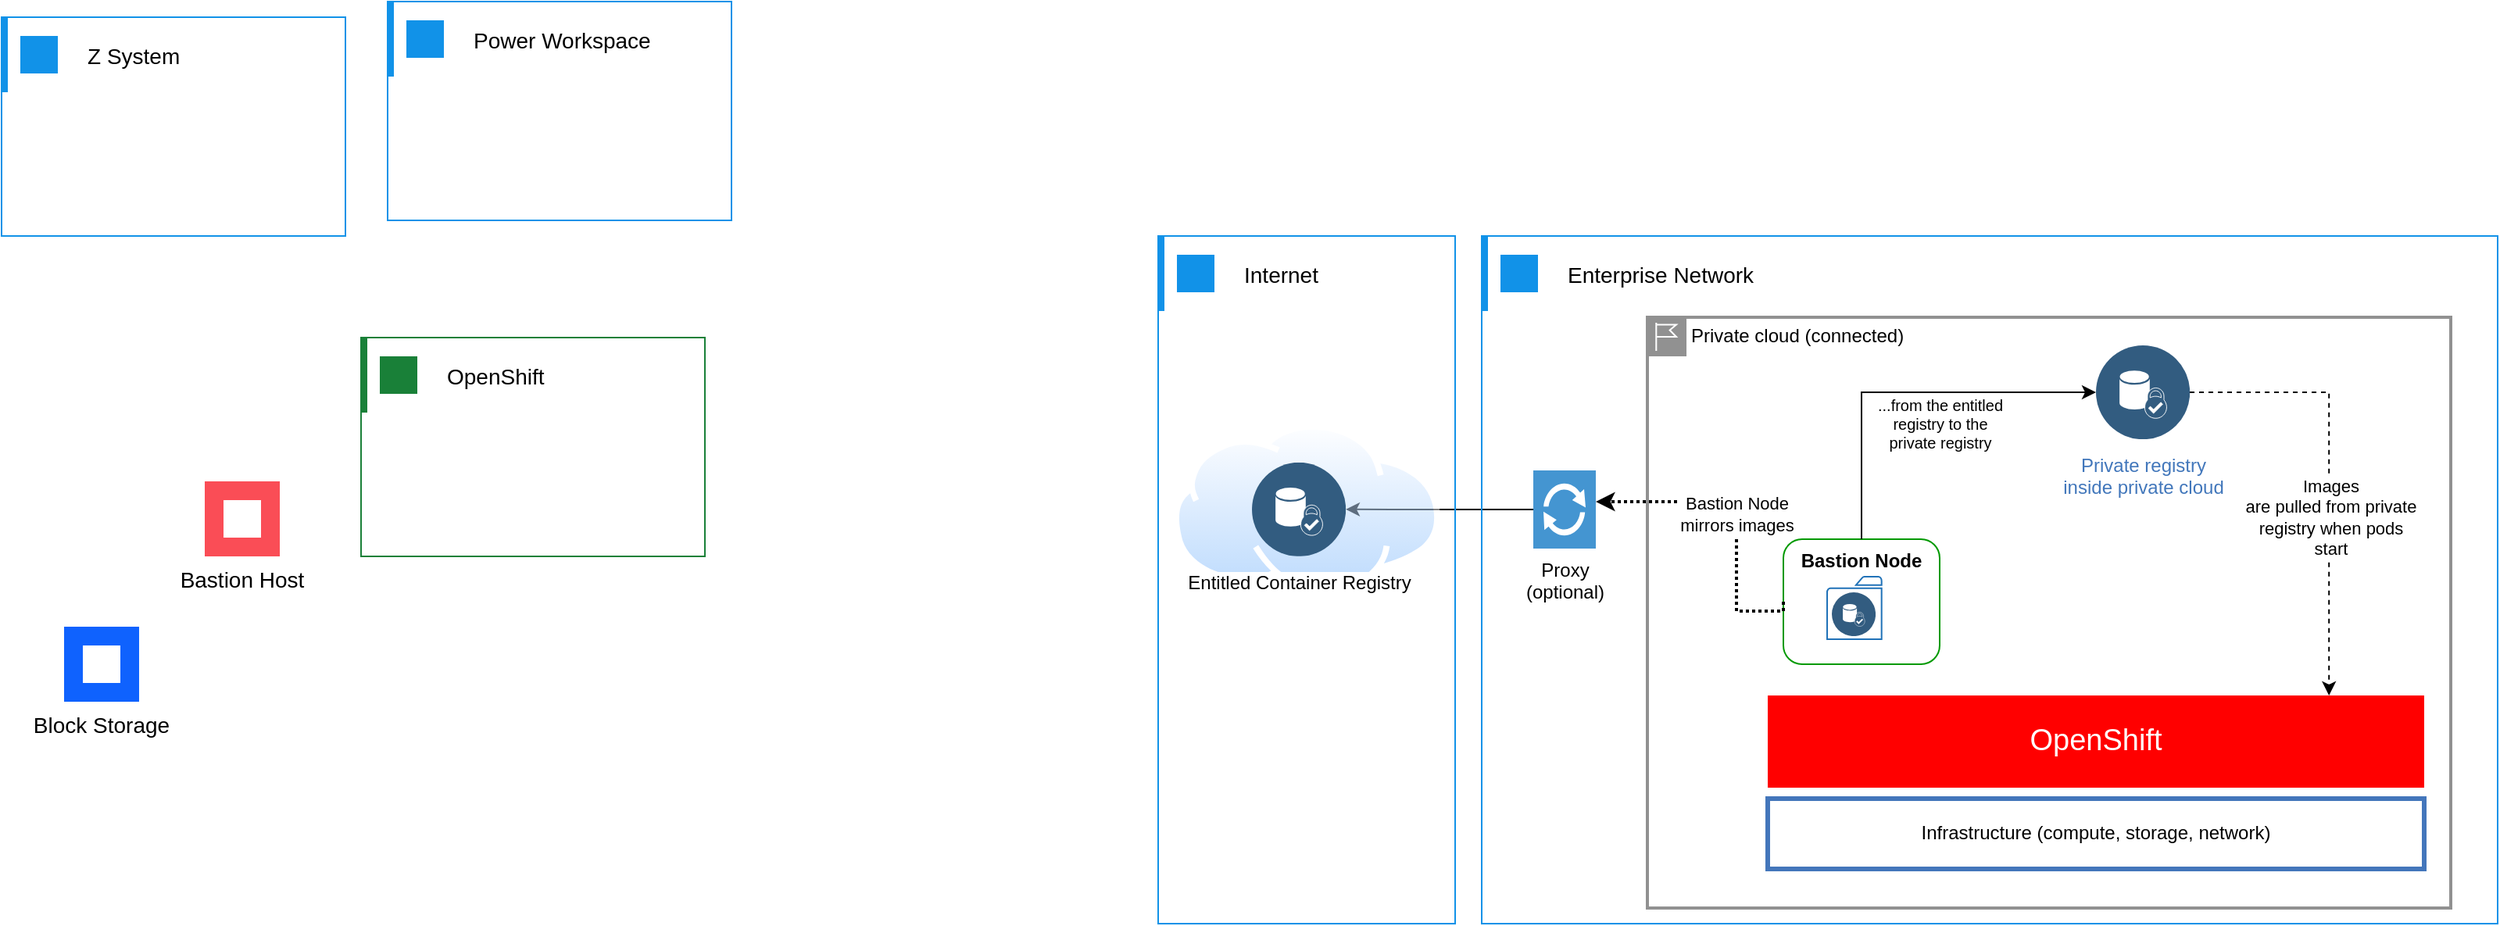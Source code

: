 <mxfile version="27.0.1" pages="4">
  <diagram name="not-air-gapped" id="B7nOE_syGitem45XS_YG">
    <mxGraphModel dx="2253" dy="752" grid="1" gridSize="10" guides="1" tooltips="1" connect="1" arrows="1" fold="1" page="1" pageScale="1" pageWidth="827" pageHeight="1169" math="0" shadow="0">
      <root>
        <mxCell id="0" />
        <mxCell id="1" parent="0" />
        <mxCell id="5whEyz88Ep6zTJ2r0MvK-30" value="" style="endArrow=classic;html=1;rounded=0;entryX=1;entryY=0.5;entryDx=0;entryDy=0;edgeStyle=elbowEdgeStyle;" parent="1" source="5whEyz88Ep6zTJ2r0MvK-12" target="5whEyz88Ep6zTJ2r0MvK-20" edge="1">
          <mxGeometry width="50" height="50" relative="1" as="geometry">
            <mxPoint x="130" y="290" as="sourcePoint" />
            <mxPoint x="180" y="240" as="targetPoint" />
          </mxGeometry>
        </mxCell>
        <mxCell id="QyTXSUz3Rflm1eO0fboJ-1" value="" style="container=1;collapsible=0;expand=0;recursiveResize=0;html=1;whiteSpace=wrap;strokeColor=#1192E8;fillColor=none;strokeWidth=1" parent="1" vertex="1">
          <mxGeometry x="-30" y="240" width="190" height="440" as="geometry" />
        </mxCell>
        <mxCell id="QyTXSUz3Rflm1eO0fboJ-2" value="Internet" style="shape=rect;fillColor=none;aspect=fixed;resizable=0;labelPosition=right;verticalLabelPosition=middle;align=left;verticalAlign=middle;strokeColor=none;part=1;spacingLeft=5;fontSize=14;" parent="QyTXSUz3Rflm1eO0fboJ-1" vertex="1">
          <mxGeometry width="48" height="48" relative="1" as="geometry" />
        </mxCell>
        <mxCell id="QyTXSUz3Rflm1eO0fboJ-3" value="" style="fillColor=#1192E8;shape=mxgraph.ibm_cloud.wikis;strokeColor=none;dashed=0;outlineConnect=0;html=1;labelPosition=center;verticalLabelPosition=bottom;verticalAlign=top;part=1;movable=0;resizable=0;rotatable=0;" parent="QyTXSUz3Rflm1eO0fboJ-2" vertex="1">
          <mxGeometry width="24" height="24" relative="1" as="geometry">
            <mxPoint x="12" y="12" as="offset" />
          </mxGeometry>
        </mxCell>
        <mxCell id="QyTXSUz3Rflm1eO0fboJ-4" value="" style="shape=rect;fillColor=#1192E8;aspect=fixed;resizable=0;labelPosition=right;verticalLabelPosition=middle;align=left;verticalAlign=middle;strokeColor=none;part=1;spacingLeft=5;fontSize=14;" parent="QyTXSUz3Rflm1eO0fboJ-1" vertex="1">
          <mxGeometry width="4" height="48" relative="1" as="geometry" />
        </mxCell>
        <mxCell id="5whEyz88Ep6zTJ2r0MvK-19" value="" style="aspect=fixed;perimeter=ellipsePerimeter;html=1;align=center;shadow=0;dashed=0;spacingTop=3;image;image=img/lib/active_directory/internet_cloud.svg;fontSize=19;fontColor=#FFFFFF;fillColor=#FF0000;opacity=50;" parent="QyTXSUz3Rflm1eO0fboJ-1" vertex="1">
          <mxGeometry x="9.41" y="120" width="171.18" height="107.84" as="geometry" />
        </mxCell>
        <mxCell id="5whEyz88Ep6zTJ2r0MvK-20" value="Entitled Container Registry" style="aspect=fixed;perimeter=ellipsePerimeter;align=center;shadow=0;dashed=0;fontColor=default;labelBackgroundColor=none;fontSize=12;spacingTop=3;image;image=img/lib/ibm/data/device_identity_service.svg;rounded=1;strokeColor=#FF0000;fillColor=#99CCFF;html=1;" parent="QyTXSUz3Rflm1eO0fboJ-1" vertex="1">
          <mxGeometry x="60" y="144.92" width="60" height="60" as="geometry" />
        </mxCell>
        <mxCell id="lYsHj0-HOmbcryvJocY0-1" value="" style="container=1;collapsible=0;expand=0;recursiveResize=0;html=1;whiteSpace=wrap;strokeColor=#1192E8;fillColor=none;strokeWidth=1" parent="1" vertex="1">
          <mxGeometry x="177" y="240" width="650" height="440" as="geometry" />
        </mxCell>
        <mxCell id="5whEyz88Ep6zTJ2r0MvK-2" value="Private cloud (connected)" style="shape=mxgraph.ibm.box;prType=region;fontStyle=0;verticalAlign=top;align=left;spacingLeft=32;spacingTop=4;fillColor=none;rounded=0;whiteSpace=wrap;html=1;strokeColor=#919191;strokeWidth=2;dashed=0;container=0;spacing=-4;collapsible=0;expand=0;recursiveResize=0;" parent="lYsHj0-HOmbcryvJocY0-1" vertex="1">
          <mxGeometry x="106" y="52" width="514" height="378" as="geometry" />
        </mxCell>
        <mxCell id="lYsHj0-HOmbcryvJocY0-2" value="Enterprise Network" style="shape=rect;fillColor=none;aspect=fixed;resizable=0;labelPosition=right;verticalLabelPosition=middle;align=left;verticalAlign=middle;strokeColor=none;part=1;spacingLeft=5;fontSize=14;" parent="lYsHj0-HOmbcryvJocY0-1" vertex="1">
          <mxGeometry width="48" height="48" relative="1" as="geometry" />
        </mxCell>
        <mxCell id="lYsHj0-HOmbcryvJocY0-3" value="" style="fillColor=#1192E8;shape=mxgraph.ibm_cloud.network--enterprise;strokeColor=none;dashed=0;outlineConnect=0;html=1;labelPosition=center;verticalLabelPosition=bottom;verticalAlign=top;part=1;movable=0;resizable=0;rotatable=0;" parent="lYsHj0-HOmbcryvJocY0-2" vertex="1">
          <mxGeometry width="24" height="24" relative="1" as="geometry">
            <mxPoint x="12" y="12" as="offset" />
          </mxGeometry>
        </mxCell>
        <mxCell id="lYsHj0-HOmbcryvJocY0-4" value="" style="shape=rect;fillColor=#1192E8;aspect=fixed;resizable=0;labelPosition=right;verticalLabelPosition=middle;align=left;verticalAlign=middle;strokeColor=none;part=1;spacingLeft=5;fontSize=14;" parent="lYsHj0-HOmbcryvJocY0-1" vertex="1">
          <mxGeometry width="4" height="48" relative="1" as="geometry" />
        </mxCell>
        <mxCell id="5whEyz88Ep6zTJ2r0MvK-6" value="Bastion Node" style="rounded=1;whiteSpace=wrap;html=1;verticalAlign=top;fontStyle=1;strokeColor=#009900;" parent="lYsHj0-HOmbcryvJocY0-1" vertex="1">
          <mxGeometry x="193" y="194" width="100" height="80" as="geometry" />
        </mxCell>
        <mxCell id="5whEyz88Ep6zTJ2r0MvK-9" value="" style="sketch=0;pointerEvents=1;shadow=0;dashed=0;html=1;strokeColor=#2072B8;labelPosition=center;verticalLabelPosition=bottom;verticalAlign=top;outlineConnect=0;align=center;shape=mxgraph.office.concepts.folder;fillColor=#FFFFFF;" parent="lYsHj0-HOmbcryvJocY0-1" vertex="1">
          <mxGeometry x="221" y="218" width="34.84" height="40" as="geometry" />
        </mxCell>
        <mxCell id="dJ0c_p-ur_7N0sOsxzoT-1" value="" style="aspect=fixed;perimeter=ellipsePerimeter;align=center;shadow=0;dashed=0;fontColor=default;labelBackgroundColor=none;fontSize=12;spacingTop=3;image;image=img/lib/ibm/data/device_identity_service.svg;rounded=1;strokeColor=#FF0000;fillColor=#99CCFF;html=1;" parent="lYsHj0-HOmbcryvJocY0-1" vertex="1">
          <mxGeometry x="224" y="228" width="28" height="28" as="geometry" />
        </mxCell>
        <mxCell id="0lk2qfuLnu1ggjMsAu-u-2" value="" style="container=1;collapsible=0;expand=0;recursiveResize=0;html=1;whiteSpace=wrap;strokeColor=#198038;fillColor=none;strokeWidth=1" vertex="1" parent="1">
          <mxGeometry x="-540" y="305" width="220" height="140" as="geometry" />
        </mxCell>
        <mxCell id="0lk2qfuLnu1ggjMsAu-u-3" value="OpenShift" style="shape=rect;fillColor=none;aspect=fixed;resizable=0;labelPosition=right;verticalLabelPosition=middle;align=left;verticalAlign=middle;strokeColor=none;part=1;spacingLeft=5;fontSize=14;" vertex="1" parent="0lk2qfuLnu1ggjMsAu-u-2">
          <mxGeometry width="48" height="48" relative="1" as="geometry" />
        </mxCell>
        <mxCell id="0lk2qfuLnu1ggjMsAu-u-4" value="" style="fillColor=#198038;shape=mxgraph.ibm_cloud.logo--openshift;strokeColor=none;dashed=0;outlineConnect=0;html=1;labelPosition=center;verticalLabelPosition=bottom;verticalAlign=top;part=1;movable=0;resizable=0;rotatable=0;" vertex="1" parent="0lk2qfuLnu1ggjMsAu-u-3">
          <mxGeometry width="24" height="24" relative="1" as="geometry">
            <mxPoint x="12" y="12" as="offset" />
          </mxGeometry>
        </mxCell>
        <mxCell id="0lk2qfuLnu1ggjMsAu-u-5" value="" style="shape=rect;fillColor=#198038;aspect=fixed;resizable=0;labelPosition=right;verticalLabelPosition=middle;align=left;verticalAlign=middle;strokeColor=none;part=1;spacingLeft=5;fontSize=14;" vertex="1" parent="0lk2qfuLnu1ggjMsAu-u-2">
          <mxGeometry width="4" height="48" relative="1" as="geometry" />
        </mxCell>
        <mxCell id="0lk2qfuLnu1ggjMsAu-u-6" value="" style="container=1;collapsible=0;expand=0;recursiveResize=0;html=1;whiteSpace=wrap;strokeColor=#1192E8;fillColor=none;strokeWidth=1" vertex="1" parent="1">
          <mxGeometry x="-770" y="100" width="220" height="140" as="geometry" />
        </mxCell>
        <mxCell id="0lk2qfuLnu1ggjMsAu-u-7" value="Z System" style="shape=rect;fillColor=none;aspect=fixed;resizable=0;labelPosition=right;verticalLabelPosition=middle;align=left;verticalAlign=middle;strokeColor=none;part=1;spacingLeft=5;fontSize=14;" vertex="1" parent="0lk2qfuLnu1ggjMsAu-u-6">
          <mxGeometry width="48" height="48" relative="1" as="geometry" />
        </mxCell>
        <mxCell id="0lk2qfuLnu1ggjMsAu-u-8" value="" style="fillColor=#1192E8;shape=mxgraph.ibm_cloud.z--systems;strokeColor=none;dashed=0;outlineConnect=0;html=1;labelPosition=center;verticalLabelPosition=bottom;verticalAlign=top;part=1;movable=0;resizable=0;rotatable=0;" vertex="1" parent="0lk2qfuLnu1ggjMsAu-u-7">
          <mxGeometry width="24" height="24" relative="1" as="geometry">
            <mxPoint x="12" y="12" as="offset" />
          </mxGeometry>
        </mxCell>
        <mxCell id="0lk2qfuLnu1ggjMsAu-u-9" value="" style="shape=rect;fillColor=#1192E8;aspect=fixed;resizable=0;labelPosition=right;verticalLabelPosition=middle;align=left;verticalAlign=middle;strokeColor=none;part=1;spacingLeft=5;fontSize=14;" vertex="1" parent="0lk2qfuLnu1ggjMsAu-u-6">
          <mxGeometry width="4" height="48" relative="1" as="geometry" />
        </mxCell>
        <mxCell id="0lk2qfuLnu1ggjMsAu-u-10" value="" style="container=1;collapsible=0;expand=0;recursiveResize=0;html=1;whiteSpace=wrap;strokeColor=#1192E8;fillColor=none;strokeWidth=1" vertex="1" parent="1">
          <mxGeometry x="-523" y="90" width="220" height="140" as="geometry" />
        </mxCell>
        <mxCell id="0lk2qfuLnu1ggjMsAu-u-11" value="Power Workspace" style="shape=rect;fillColor=none;aspect=fixed;resizable=0;labelPosition=right;verticalLabelPosition=middle;align=left;verticalAlign=middle;strokeColor=none;part=1;spacingLeft=5;fontSize=14;" vertex="1" parent="0lk2qfuLnu1ggjMsAu-u-10">
          <mxGeometry width="48" height="48" relative="1" as="geometry" />
        </mxCell>
        <mxCell id="0lk2qfuLnu1ggjMsAu-u-12" value="" style="fillColor=#1192E8;shape=mxgraph.ibm_cloud.ibm--power-vs;strokeColor=none;dashed=0;outlineConnect=0;html=1;labelPosition=center;verticalLabelPosition=bottom;verticalAlign=top;part=1;movable=0;resizable=0;rotatable=0;" vertex="1" parent="0lk2qfuLnu1ggjMsAu-u-11">
          <mxGeometry width="24" height="24" relative="1" as="geometry">
            <mxPoint x="12" y="12" as="offset" />
          </mxGeometry>
        </mxCell>
        <mxCell id="0lk2qfuLnu1ggjMsAu-u-13" value="" style="shape=rect;fillColor=#1192E8;aspect=fixed;resizable=0;labelPosition=right;verticalLabelPosition=middle;align=left;verticalAlign=middle;strokeColor=none;part=1;spacingLeft=5;fontSize=14;" vertex="1" parent="0lk2qfuLnu1ggjMsAu-u-10">
          <mxGeometry width="4" height="48" relative="1" as="geometry" />
        </mxCell>
        <mxCell id="0lk2qfuLnu1ggjMsAu-u-14" value="Bastion Host" style="shape=rect;fillColor=#FA4D56;aspect=fixed;resizable=0;labelPosition=center;verticalLabelPosition=bottom;align=center;verticalAlign=top;strokeColor=none;fontSize=14;" vertex="1" parent="1">
          <mxGeometry x="-640" y="397" width="48" height="48" as="geometry" />
        </mxCell>
        <mxCell id="0lk2qfuLnu1ggjMsAu-u-15" value="" style="fillColor=#ffffff;strokeColor=none;dashed=0;outlineConnect=0;html=1;labelPosition=center;verticalLabelPosition=bottom;verticalAlign=top;part=1;movable=0;resizable=0;rotatable=0;shape=mxgraph.ibm_cloud.bastion-host" vertex="1" parent="0lk2qfuLnu1ggjMsAu-u-14">
          <mxGeometry width="24" height="24" relative="1" as="geometry">
            <mxPoint x="12" y="12" as="offset" />
          </mxGeometry>
        </mxCell>
        <mxCell id="0lk2qfuLnu1ggjMsAu-u-16" value="Block Storage" style="shape=rect;fillColor=#0F62FE;aspect=fixed;resizable=0;labelPosition=center;verticalLabelPosition=bottom;align=center;verticalAlign=top;strokeColor=none;fontSize=14;" vertex="1" parent="1">
          <mxGeometry x="-730" y="490" width="48" height="48" as="geometry" />
        </mxCell>
        <mxCell id="0lk2qfuLnu1ggjMsAu-u-17" value="" style="fillColor=#ffffff;strokeColor=none;dashed=0;outlineConnect=0;html=1;labelPosition=center;verticalLabelPosition=bottom;verticalAlign=top;part=1;movable=0;resizable=0;rotatable=0;shape=mxgraph.ibm_cloud.block-storage" vertex="1" parent="0lk2qfuLnu1ggjMsAu-u-16">
          <mxGeometry width="24" height="24" relative="1" as="geometry">
            <mxPoint x="12" y="12" as="offset" />
          </mxGeometry>
        </mxCell>
        <mxCell id="5whEyz88Ep6zTJ2r0MvK-1" value="Networking" parent="0" />
        <mxCell id="5whEyz88Ep6zTJ2r0MvK-3" value="" style="edgeStyle=orthogonalEdgeStyle;rounded=0;orthogonalLoop=1;jettySize=auto;html=1;fontSize=8;dashed=1;exitX=1;exitY=0.5;exitDx=0;exitDy=0;entryX=0.855;entryY=0;entryDx=0;entryDy=0;entryPerimeter=0;" parent="5whEyz88Ep6zTJ2r0MvK-1" source="5whEyz88Ep6zTJ2r0MvK-18" target="5whEyz88Ep6zTJ2r0MvK-15" edge="1">
          <mxGeometry relative="1" as="geometry">
            <mxPoint x="750" y="500" as="sourcePoint" />
            <mxPoint x="720" y="620" as="targetPoint" />
            <Array as="points">
              <mxPoint x="719" y="340" />
            </Array>
          </mxGeometry>
        </mxCell>
        <mxCell id="5whEyz88Ep6zTJ2r0MvK-4" value="Images&lt;br&gt;are pulled from private&lt;br&gt;registry when pods&lt;br&gt;start" style="edgeLabel;html=1;align=center;verticalAlign=middle;resizable=0;points=[];" parent="5whEyz88Ep6zTJ2r0MvK-3" vertex="1" connectable="0">
          <mxGeometry x="0.191" y="1" relative="1" as="geometry">
            <mxPoint as="offset" />
          </mxGeometry>
        </mxCell>
        <mxCell id="5whEyz88Ep6zTJ2r0MvK-10" value="" style="edgeStyle=orthogonalEdgeStyle;rounded=0;orthogonalLoop=1;jettySize=auto;html=1;fontSize=7;entryX=0;entryY=0.5;entryDx=0;entryDy=0;exitX=0.5;exitY=0;exitDx=0;exitDy=0;" parent="5whEyz88Ep6zTJ2r0MvK-1" source="5whEyz88Ep6zTJ2r0MvK-6" target="5whEyz88Ep6zTJ2r0MvK-18" edge="1">
          <mxGeometry relative="1" as="geometry">
            <mxPoint x="40" y="430" as="sourcePoint" />
            <mxPoint x="370" y="510" as="targetPoint" />
          </mxGeometry>
        </mxCell>
        <mxCell id="5whEyz88Ep6zTJ2r0MvK-11" value="...from the entitled&lt;br&gt;registry to the&lt;br&gt;private registry" style="edgeLabel;html=1;align=center;verticalAlign=middle;resizable=0;points=[];fontSize=10;" parent="5whEyz88Ep6zTJ2r0MvK-10" vertex="1" connectable="0">
          <mxGeometry x="-0.04" relative="1" as="geometry">
            <mxPoint x="27" y="20" as="offset" />
          </mxGeometry>
        </mxCell>
        <mxCell id="5whEyz88Ep6zTJ2r0MvK-12" value="&lt;div&gt;Proxy&lt;/div&gt;&lt;div&gt;(optional)&lt;/div&gt;" style="pointerEvents=1;shadow=0;dashed=0;html=1;strokeColor=none;fillColor=#4495D1;labelPosition=center;verticalLabelPosition=bottom;verticalAlign=top;align=center;outlineConnect=0;shape=mxgraph.veeam.2d.proxy;" parent="5whEyz88Ep6zTJ2r0MvK-1" vertex="1">
          <mxGeometry x="210" y="390" width="40" height="50" as="geometry" />
        </mxCell>
        <mxCell id="5whEyz88Ep6zTJ2r0MvK-13" value="&lt;div&gt;Bastion Node&lt;/div&gt;&lt;div&gt;mirrors images&lt;/div&gt;" style="edgeStyle=orthogonalEdgeStyle;rounded=0;orthogonalLoop=1;jettySize=auto;html=1;dashed=1;dashPattern=1 1;strokeWidth=2;exitX=0;exitY=0.5;exitDx=0;exitDy=0;" parent="5whEyz88Ep6zTJ2r0MvK-1" source="5whEyz88Ep6zTJ2r0MvK-6" target="5whEyz88Ep6zTJ2r0MvK-12" edge="1">
          <mxGeometry relative="1" as="geometry">
            <mxPoint x="380" y="370" as="sourcePoint" />
            <Array as="points">
              <mxPoint x="340" y="480" />
              <mxPoint x="340" y="410" />
            </Array>
          </mxGeometry>
        </mxCell>
        <mxCell id="5whEyz88Ep6zTJ2r0MvK-14" value="OpenShfit" style="" parent="0" />
        <mxCell id="5whEyz88Ep6zTJ2r0MvK-15" value="OpenShift" style="fontStyle=0;verticalAlign=middle;align=center;spacingTop=-2;fillColor=#FF0000;rounded=0;whiteSpace=wrap;html=1;strokeColor=none;strokeWidth=3;dashed=0;container=1;collapsible=0;expand=0;recursiveResize=0;fontColor=#FFFFFF;fontSize=19;" parent="5whEyz88Ep6zTJ2r0MvK-14" vertex="1">
          <mxGeometry x="360" y="534" width="420" height="59" as="geometry" />
        </mxCell>
        <mxCell id="5whEyz88Ep6zTJ2r0MvK-16" value="Cloud Pak + Cartridges" parent="0" />
        <mxCell id="5whEyz88Ep6zTJ2r0MvK-17" value="Infra services" parent="0" />
        <mxCell id="5whEyz88Ep6zTJ2r0MvK-18" value="Private registry&lt;br&gt;inside private cloud" style="aspect=fixed;perimeter=ellipsePerimeter;html=1;align=center;shadow=0;dashed=0;fontColor=#4277BB;labelBackgroundColor=#ffffff;fontSize=12;spacingTop=3;image;image=img/lib/ibm/data/device_identity_service.svg;rounded=1;strokeColor=#FF0000;fillColor=#99CCFF;" parent="5whEyz88Ep6zTJ2r0MvK-17" vertex="1">
          <mxGeometry x="570" y="310" width="60" height="60" as="geometry" />
        </mxCell>
        <mxCell id="5whEyz88Ep6zTJ2r0MvK-21" value="Infrastructure" style="" parent="0" />
        <mxCell id="5whEyz88Ep6zTJ2r0MvK-22" value="Infrastructure (compute, storage, network)" style="fontStyle=0;verticalAlign=middle;align=center;spacingTop=-2;fillColor=none;rounded=0;whiteSpace=wrap;html=1;strokeColor=#4376BB;strokeWidth=3;dashed=0;container=1;collapsible=0;expand=0;recursiveResize=0;" parent="5whEyz88Ep6zTJ2r0MvK-21" vertex="1">
          <mxGeometry x="360" y="600" width="420" height="45" as="geometry" />
        </mxCell>
      </root>
    </mxGraphModel>
  </diagram>
  <diagram name="semi-air-gapped" id="Dmh-yNLKq76zJFFFGnKb">
    <mxGraphModel dx="2507" dy="885" grid="1" gridSize="10" guides="1" tooltips="1" connect="1" arrows="1" fold="1" page="1" pageScale="1" pageWidth="827" pageHeight="1169" math="0" shadow="0">
      <root>
        <mxCell id="-MQxg3rOfCB3Vdu6WzqN-0" />
        <mxCell id="-MQxg3rOfCB3Vdu6WzqN-1" value="Networking" parent="-MQxg3rOfCB3Vdu6WzqN-0" />
        <mxCell id="nmNsUxY7JSW0cqrjZA0c-8" value="Private cloud (disconnected)" style="shape=mxgraph.ibm.box;prType=region;fontStyle=0;verticalAlign=top;align=left;spacingLeft=32;spacingTop=4;fillColor=none;rounded=0;whiteSpace=wrap;html=1;strokeColor=#919191;strokeWidth=2;dashed=0;container=0;spacing=-4;collapsible=0;expand=0;recursiveResize=0;" vertex="1" parent="-MQxg3rOfCB3Vdu6WzqN-1">
          <mxGeometry x="350" y="380" width="460" height="380" as="geometry" />
        </mxCell>
        <mxCell id="nmNsUxY7JSW0cqrjZA0c-0" value="" style="container=1;collapsible=0;expand=0;recursiveResize=0;html=1;whiteSpace=wrap;strokeColor=#1192E8;fillColor=none;strokeWidth=1" vertex="1" parent="-MQxg3rOfCB3Vdu6WzqN-1">
          <mxGeometry x="220" y="240" width="607" height="540" as="geometry" />
        </mxCell>
        <mxCell id="nmNsUxY7JSW0cqrjZA0c-1" value="Enterprise Network" style="shape=rect;fillColor=none;aspect=fixed;resizable=0;labelPosition=right;verticalLabelPosition=middle;align=left;verticalAlign=middle;strokeColor=none;part=1;spacingLeft=5;fontSize=14;" vertex="1" parent="nmNsUxY7JSW0cqrjZA0c-0">
          <mxGeometry width="48" height="48" relative="1" as="geometry" />
        </mxCell>
        <mxCell id="nmNsUxY7JSW0cqrjZA0c-2" value="" style="fillColor=#1192E8;shape=mxgraph.ibm_cloud.network--enterprise;strokeColor=none;dashed=0;outlineConnect=0;html=1;labelPosition=center;verticalLabelPosition=bottom;verticalAlign=top;part=1;movable=0;resizable=0;rotatable=0;" vertex="1" parent="nmNsUxY7JSW0cqrjZA0c-1">
          <mxGeometry width="24" height="24" relative="1" as="geometry">
            <mxPoint x="12" y="12" as="offset" />
          </mxGeometry>
        </mxCell>
        <mxCell id="nmNsUxY7JSW0cqrjZA0c-3" value="" style="shape=rect;fillColor=#1192E8;aspect=fixed;resizable=0;labelPosition=right;verticalLabelPosition=middle;align=left;verticalAlign=middle;strokeColor=none;part=1;spacingLeft=5;fontSize=14;" vertex="1" parent="nmNsUxY7JSW0cqrjZA0c-0">
          <mxGeometry width="4" height="48" relative="1" as="geometry" />
        </mxCell>
        <mxCell id="nmNsUxY7JSW0cqrjZA0c-4" value="Bastion Node" style="rounded=1;whiteSpace=wrap;html=1;verticalAlign=top;fontStyle=1;strokeColor=#009900;" vertex="1" parent="nmNsUxY7JSW0cqrjZA0c-0">
          <mxGeometry x="193" y="194" width="100" height="80" as="geometry" />
        </mxCell>
        <mxCell id="nmNsUxY7JSW0cqrjZA0c-5" value="" style="sketch=0;pointerEvents=1;shadow=0;dashed=0;html=1;strokeColor=none;fillColor=#005F4B;labelPosition=center;verticalLabelPosition=bottom;verticalAlign=top;align=center;outlineConnect=0;shape=mxgraph.veeam2.usb_drive;" vertex="1" parent="nmNsUxY7JSW0cqrjZA0c-0">
          <mxGeometry x="32" y="311" width="60" height="30" as="geometry" />
        </mxCell>
        <mxCell id="nmNsUxY7JSW0cqrjZA0c-6" style="edgeStyle=orthogonalEdgeStyle;rounded=0;orthogonalLoop=1;jettySize=auto;html=1;fontSize=8;dashed=1;dashPattern=1 4;strokeWidth=3;entryX=0;entryY=0.5;entryDx=0;entryDy=0;" edge="1" parent="nmNsUxY7JSW0cqrjZA0c-0" source="nmNsUxY7JSW0cqrjZA0c-5" target="nmNsUxY7JSW0cqrjZA0c-4">
          <mxGeometry relative="1" as="geometry">
            <mxPoint x="30" y="270" as="sourcePoint" />
            <mxPoint x="240" y="240" as="targetPoint" />
            <Array as="points">
              <mxPoint x="62" y="270" />
              <mxPoint x="150" y="270" />
              <mxPoint x="150" y="234" />
            </Array>
          </mxGeometry>
        </mxCell>
        <mxCell id="nmNsUxY7JSW0cqrjZA0c-7" value="" style="sketch=0;pointerEvents=1;shadow=0;dashed=0;html=1;strokeColor=#2072B8;labelPosition=center;verticalLabelPosition=bottom;verticalAlign=top;outlineConnect=0;align=center;shape=mxgraph.office.concepts.folder;fillColor=#FFFFFF;" vertex="1" parent="nmNsUxY7JSW0cqrjZA0c-0">
          <mxGeometry x="216" y="214.41" width="43.68" height="49.18" as="geometry" />
        </mxCell>
        <mxCell id="nmNsUxY7JSW0cqrjZA0c-22" value="&lt;div&gt;Private registry&lt;/div&gt;&lt;div&gt;outside private cloud&lt;/div&gt;" style="aspect=fixed;perimeter=ellipsePerimeter;html=1;align=center;shadow=0;dashed=0;fontColor=#4277BB;labelBackgroundColor=#ffffff;fontSize=12;spacingTop=3;image;image=img/lib/ibm/data/device_identity_service.svg;rounded=1;strokeColor=#FF0000;fillColor=#99CCFF;" vertex="1" parent="nmNsUxY7JSW0cqrjZA0c-0">
          <mxGeometry x="500" y="20" width="60" height="60" as="geometry" />
        </mxCell>
        <mxCell id="nmNsUxY7JSW0cqrjZA0c-9" value="" style="edgeStyle=orthogonalEdgeStyle;rounded=0;orthogonalLoop=1;jettySize=auto;html=1;dashed=1;dashPattern=1 1;strokeWidth=2;exitX=0;exitY=0.5;exitDx=0;exitDy=0;" edge="1" parent="-MQxg3rOfCB3Vdu6WzqN-1" source="nmNsUxY7JSW0cqrjZA0c-26" target="nmNsUxY7JSW0cqrjZA0c-18">
          <mxGeometry relative="1" as="geometry">
            <mxPoint x="-230" y="780" as="sourcePoint" />
          </mxGeometry>
        </mxCell>
        <mxCell id="nmNsUxY7JSW0cqrjZA0c-10" value="" style="container=1;collapsible=0;expand=0;recursiveResize=0;html=1;whiteSpace=wrap;strokeColor=#1192E8;fillColor=none;strokeWidth=1" vertex="1" parent="-MQxg3rOfCB3Vdu6WzqN-1">
          <mxGeometry x="-220" y="240" width="160" height="540" as="geometry" />
        </mxCell>
        <mxCell id="nmNsUxY7JSW0cqrjZA0c-11" value="Internet" style="shape=rect;fillColor=none;aspect=fixed;resizable=0;labelPosition=right;verticalLabelPosition=middle;align=left;verticalAlign=middle;strokeColor=none;part=1;spacingLeft=5;fontSize=14;" vertex="1" parent="nmNsUxY7JSW0cqrjZA0c-10">
          <mxGeometry width="48" height="48" relative="1" as="geometry" />
        </mxCell>
        <mxCell id="nmNsUxY7JSW0cqrjZA0c-12" value="" style="fillColor=#1192E8;shape=mxgraph.ibm_cloud.wikis;strokeColor=none;dashed=0;outlineConnect=0;html=1;labelPosition=center;verticalLabelPosition=bottom;verticalAlign=top;part=1;movable=0;resizable=0;rotatable=0;" vertex="1" parent="nmNsUxY7JSW0cqrjZA0c-11">
          <mxGeometry width="24" height="24" relative="1" as="geometry">
            <mxPoint x="12" y="12" as="offset" />
          </mxGeometry>
        </mxCell>
        <mxCell id="nmNsUxY7JSW0cqrjZA0c-13" value="" style="shape=rect;fillColor=#1192E8;aspect=fixed;resizable=0;labelPosition=right;verticalLabelPosition=middle;align=left;verticalAlign=middle;strokeColor=none;part=1;spacingLeft=5;fontSize=14;" vertex="1" parent="nmNsUxY7JSW0cqrjZA0c-10">
          <mxGeometry width="4" height="48" relative="1" as="geometry" />
        </mxCell>
        <mxCell id="nmNsUxY7JSW0cqrjZA0c-14" value="" style="container=1;collapsible=0;expand=0;recursiveResize=0;html=1;whiteSpace=wrap;strokeColor=#1192E8;fillColor=none;strokeWidth=1" vertex="1" parent="-MQxg3rOfCB3Vdu6WzqN-1">
          <mxGeometry x="-30" y="240" width="222" height="540" as="geometry" />
        </mxCell>
        <mxCell id="nmNsUxY7JSW0cqrjZA0c-15" value="Enterprise Network&#xa;Internet facing" style="shape=rect;fillColor=none;aspect=fixed;resizable=0;labelPosition=right;verticalLabelPosition=middle;align=left;verticalAlign=middle;strokeColor=none;part=1;spacingLeft=5;fontSize=14;" vertex="1" parent="nmNsUxY7JSW0cqrjZA0c-14">
          <mxGeometry width="48" height="48" relative="1" as="geometry" />
        </mxCell>
        <mxCell id="nmNsUxY7JSW0cqrjZA0c-16" value="" style="fillColor=#1192E8;shape=mxgraph.ibm_cloud.network--public;strokeColor=none;dashed=0;outlineConnect=0;html=1;labelPosition=center;verticalLabelPosition=bottom;verticalAlign=top;part=1;movable=0;resizable=0;rotatable=0;" vertex="1" parent="nmNsUxY7JSW0cqrjZA0c-15">
          <mxGeometry width="24" height="24" relative="1" as="geometry">
            <mxPoint x="12" y="12" as="offset" />
          </mxGeometry>
        </mxCell>
        <mxCell id="nmNsUxY7JSW0cqrjZA0c-17" value="" style="shape=rect;fillColor=#1192E8;aspect=fixed;resizable=0;labelPosition=right;verticalLabelPosition=middle;align=left;verticalAlign=middle;strokeColor=none;part=1;spacingLeft=5;fontSize=14;" vertex="1" parent="nmNsUxY7JSW0cqrjZA0c-14">
          <mxGeometry width="4" height="48" relative="1" as="geometry" />
        </mxCell>
        <mxCell id="nmNsUxY7JSW0cqrjZA0c-18" value="Optional&lt;br&gt;Proxy" style="pointerEvents=1;shadow=0;dashed=0;html=1;strokeColor=none;fillColor=#4495D1;labelPosition=center;verticalLabelPosition=bottom;verticalAlign=top;align=center;outlineConnect=0;shape=mxgraph.veeam.2d.proxy;" vertex="1" parent="nmNsUxY7JSW0cqrjZA0c-14">
          <mxGeometry x="5" y="291" width="44.8" height="44.8" as="geometry" />
        </mxCell>
        <mxCell id="nmNsUxY7JSW0cqrjZA0c-19" value="" style="sketch=0;pointerEvents=1;shadow=0;dashed=0;html=1;strokeColor=none;fillColor=#505050;labelPosition=center;verticalLabelPosition=bottom;verticalAlign=top;outlineConnect=0;align=center;shape=mxgraph.office.devices.workstation;" vertex="1" parent="nmNsUxY7JSW0cqrjZA0c-14">
          <mxGeometry x="70" y="421" width="50" height="55" as="geometry" />
        </mxCell>
        <mxCell id="nmNsUxY7JSW0cqrjZA0c-20" value="" style="aspect=fixed;perimeter=ellipsePerimeter;align=center;shadow=0;dashed=0;fontColor=default;labelBackgroundColor=none;fontSize=12;spacingTop=3;image;image=img/lib/ibm/data/device_identity_service.svg;rounded=1;strokeColor=#FF0000;fillColor=#99CCFF;html=1;" vertex="1" parent="-MQxg3rOfCB3Vdu6WzqN-1">
          <mxGeometry x="444" y="469" width="28" height="28" as="geometry" />
        </mxCell>
        <mxCell id="nmNsUxY7JSW0cqrjZA0c-21" value="OpenShift" style="fontStyle=0;verticalAlign=middle;align=center;spacingTop=-2;fillColor=#FF0000;rounded=0;whiteSpace=wrap;html=1;strokeColor=none;strokeWidth=3;dashed=0;container=1;collapsible=0;expand=0;recursiveResize=0;fontColor=#FFFFFF;fontSize=19;" vertex="1" parent="-MQxg3rOfCB3Vdu6WzqN-1">
          <mxGeometry x="360" y="626" width="420" height="59" as="geometry" />
        </mxCell>
        <mxCell id="nmNsUxY7JSW0cqrjZA0c-23" value="" style="aspect=fixed;perimeter=ellipsePerimeter;html=1;align=center;shadow=0;dashed=0;spacingTop=3;image;image=img/lib/active_directory/internet_cloud.svg;fontSize=19;fontColor=#FFFFFF;fillColor=#FF0000;opacity=50;" vertex="1" parent="-MQxg3rOfCB3Vdu6WzqN-1">
          <mxGeometry x="-205" y="337" width="150" height="94.5" as="geometry" />
        </mxCell>
        <mxCell id="nmNsUxY7JSW0cqrjZA0c-24" value="Entitled&lt;br&gt;Container Registry" style="aspect=fixed;perimeter=ellipsePerimeter;align=center;shadow=0;dashed=0;fontColor=default;labelBackgroundColor=none;fontSize=12;spacingTop=3;image;image=img/lib/ibm/data/device_identity_service.svg;rounded=1;strokeColor=#FF0000;fillColor=#99CCFF;html=1;" vertex="1" parent="-MQxg3rOfCB3Vdu6WzqN-1">
          <mxGeometry x="-156" y="355" width="60" height="60" as="geometry" />
        </mxCell>
        <mxCell id="nmNsUxY7JSW0cqrjZA0c-25" value="" style="edgeStyle=orthogonalEdgeStyle;rounded=0;orthogonalLoop=1;jettySize=auto;html=1;dashed=1;dashPattern=1 4;" edge="1" parent="-MQxg3rOfCB3Vdu6WzqN-1" source="nmNsUxY7JSW0cqrjZA0c-18" target="nmNsUxY7JSW0cqrjZA0c-24">
          <mxGeometry relative="1" as="geometry">
            <mxPoint x="-70" y="720" as="targetPoint" />
          </mxGeometry>
        </mxCell>
        <mxCell id="nmNsUxY7JSW0cqrjZA0c-26" value="Internet-connected server" style="rounded=1;whiteSpace=wrap;html=1;verticalAlign=top;fontStyle=1" vertex="1" parent="-MQxg3rOfCB3Vdu6WzqN-1">
          <mxGeometry x="48" y="429" width="97" height="244" as="geometry" />
        </mxCell>
        <mxCell id="nmNsUxY7JSW0cqrjZA0c-27" value="&lt;div&gt;Install Tool&amp;nbsp;&lt;/div&gt;&lt;div&gt;and Data&lt;/div&gt;" style="sketch=0;pointerEvents=1;shadow=0;dashed=0;html=1;strokeColor=#2072B8;labelPosition=center;verticalLabelPosition=bottom;verticalAlign=top;outlineConnect=0;align=center;shape=mxgraph.office.concepts.folder;fillColor=#FFFFFF;" vertex="1" parent="-MQxg3rOfCB3Vdu6WzqN-1">
          <mxGeometry x="58" y="508" width="83" height="117" as="geometry" />
        </mxCell>
        <mxCell id="nmNsUxY7JSW0cqrjZA0c-28" value="Infrastructure (compute, storage, network)" style="fontStyle=0;verticalAlign=middle;align=center;spacingTop=-2;fillColor=none;rounded=0;whiteSpace=wrap;html=1;strokeColor=#4376BB;strokeWidth=3;dashed=0;container=1;collapsible=0;expand=0;recursiveResize=0;" vertex="1" parent="-MQxg3rOfCB3Vdu6WzqN-1">
          <mxGeometry x="360" y="692" width="420" height="45" as="geometry" />
        </mxCell>
        <mxCell id="nmNsUxY7JSW0cqrjZA0c-29" style="edgeStyle=orthogonalEdgeStyle;rounded=0;orthogonalLoop=1;jettySize=auto;html=1;fontSize=8;" edge="1" parent="-MQxg3rOfCB3Vdu6WzqN-1" source="nmNsUxY7JSW0cqrjZA0c-27" target="nmNsUxY7JSW0cqrjZA0c-5">
          <mxGeometry relative="1" as="geometry">
            <mxPoint x="80" y="775" as="sourcePoint" />
          </mxGeometry>
        </mxCell>
        <mxCell id="nmNsUxY7JSW0cqrjZA0c-30" value="Directories holding&lt;br&gt;install tools and data&lt;br&gt;are shipped" style="edgeLabel;html=1;align=center;verticalAlign=middle;resizable=0;points=[];fontSize=13;" vertex="1" connectable="0" parent="nmNsUxY7JSW0cqrjZA0c-29">
          <mxGeometry x="-0.04" relative="1" as="geometry">
            <mxPoint x="84" y="36" as="offset" />
          </mxGeometry>
        </mxCell>
        <mxCell id="nmNsUxY7JSW0cqrjZA0c-31" value="Portable&lt;br style=&quot;font-size: 8px;&quot;&gt;registry" style="aspect=fixed;perimeter=ellipsePerimeter;align=center;shadow=0;dashed=0;fontColor=default;labelBackgroundColor=none;fontSize=8;spacingTop=3;image;image=img/lib/ibm/data/device_identity_service.svg;rounded=1;strokeColor=#FF0000;fillColor=#99CCFF;html=1;" vertex="1" parent="-MQxg3rOfCB3Vdu6WzqN-1">
          <mxGeometry x="67" y="535" width="60" height="60" as="geometry" />
        </mxCell>
        <mxCell id="nmNsUxY7JSW0cqrjZA0c-32" value="" style="endArrow=classic;html=1;rounded=0;fontSize=8;" edge="1" parent="-MQxg3rOfCB3Vdu6WzqN-1" source="nmNsUxY7JSW0cqrjZA0c-24" target="nmNsUxY7JSW0cqrjZA0c-27">
          <mxGeometry width="50" height="50" relative="1" as="geometry">
            <mxPoint x="250" y="620" as="sourcePoint" />
            <mxPoint x="5" y="720" as="targetPoint" />
          </mxGeometry>
        </mxCell>
        <mxCell id="nmNsUxY7JSW0cqrjZA0c-33" value="&lt;div&gt;Internet-connected&amp;nbsp;&lt;/div&gt;&lt;div&gt;server doenlads ...&lt;/div&gt;" style="edgeLabel;html=1;align=center;verticalAlign=middle;resizable=0;points=[];fontSize=13;" vertex="1" connectable="0" parent="nmNsUxY7JSW0cqrjZA0c-32">
          <mxGeometry x="-0.028" relative="1" as="geometry">
            <mxPoint x="20" y="17" as="offset" />
          </mxGeometry>
        </mxCell>
        <mxCell id="nmNsUxY7JSW0cqrjZA0c-34" value="" style="edgeStyle=orthogonalEdgeStyle;rounded=0;orthogonalLoop=1;jettySize=auto;html=1;fontSize=8;entryX=0.5;entryY=0;entryDx=0;entryDy=0;exitX=0.5;exitY=1;exitDx=0;exitDy=0;" edge="1" parent="-MQxg3rOfCB3Vdu6WzqN-1" target="nmNsUxY7JSW0cqrjZA0c-21" source="nmNsUxY7JSW0cqrjZA0c-4">
          <mxGeometry relative="1" as="geometry">
            <mxPoint x="460" y="560" as="sourcePoint" />
            <mxPoint x="200" y="785" as="targetPoint" />
            <Array as="points">
              <mxPoint x="463" y="560" />
              <mxPoint x="570" y="560" />
            </Array>
          </mxGeometry>
        </mxCell>
        <mxCell id="nmNsUxY7JSW0cqrjZA0c-37" value="" style="edgeStyle=orthogonalEdgeStyle;rounded=0;orthogonalLoop=1;jettySize=auto;html=1;fontSize=8;entryX=0.931;entryY=-0.034;entryDx=0;entryDy=0;entryPerimeter=0;dashed=1;" edge="1" parent="-MQxg3rOfCB3Vdu6WzqN-1" source="nmNsUxY7JSW0cqrjZA0c-22" target="nmNsUxY7JSW0cqrjZA0c-21">
          <mxGeometry relative="1" as="geometry">
            <mxPoint x="470" y="570" as="sourcePoint" />
            <mxPoint x="730" y="480" as="targetPoint" />
          </mxGeometry>
        </mxCell>
        <mxCell id="nmNsUxY7JSW0cqrjZA0c-38" value="images&lt;br&gt;are pulled from private&lt;br&gt;registry when pods&lt;br&gt;start" style="edgeLabel;html=1;align=center;verticalAlign=middle;resizable=0;points=[];" vertex="1" connectable="0" parent="nmNsUxY7JSW0cqrjZA0c-37">
          <mxGeometry x="0.352" relative="1" as="geometry">
            <mxPoint as="offset" />
          </mxGeometry>
        </mxCell>
        <mxCell id="GAwNE6V9U8NGl32eeXK2-1" value="&lt;div&gt;... and mirrors images&lt;/div&gt;&lt;div&gt;from entitled registry&lt;/div&gt;&lt;div&gt;to the private registry&lt;/div&gt;" style="endArrow=classic;html=1;rounded=0;exitX=1;exitY=0.5;exitDx=0;exitDy=0;entryX=0;entryY=0.5;entryDx=0;entryDy=0;edgeStyle=orthogonalEdgeStyle;" edge="1" parent="-MQxg3rOfCB3Vdu6WzqN-1" source="nmNsUxY7JSW0cqrjZA0c-24" target="nmNsUxY7JSW0cqrjZA0c-22">
          <mxGeometry width="50" height="50" relative="1" as="geometry">
            <mxPoint x="-300" y="210" as="sourcePoint" />
            <mxPoint x="-250" y="160" as="targetPoint" />
          </mxGeometry>
        </mxCell>
        <mxCell id="-MQxg3rOfCB3Vdu6WzqN-3" value="OpenShfit" style="" parent="-MQxg3rOfCB3Vdu6WzqN-0" />
        <mxCell id="-MQxg3rOfCB3Vdu6WzqN-5" value="Cloud Pak + Cartridges" parent="-MQxg3rOfCB3Vdu6WzqN-0" />
        <mxCell id="-MQxg3rOfCB3Vdu6WzqN-6" value="Infra services" parent="-MQxg3rOfCB3Vdu6WzqN-0" />
        <mxCell id="-MQxg3rOfCB3Vdu6WzqN-10" value="Infrastructure" style="" parent="-MQxg3rOfCB3Vdu6WzqN-0" />
        <mxCell id="vjL_8npb-omUNGleFiHJ-6" value="Actions" parent="-MQxg3rOfCB3Vdu6WzqN-0" />
      </root>
    </mxGraphModel>
  </diagram>
  <diagram name="air-gapped-portable" id="EXEZo4uSUKjN6KoI1Lou">
    <mxGraphModel dx="2255" dy="752" grid="1" gridSize="10" guides="1" tooltips="1" connect="1" arrows="1" fold="1" page="1" pageScale="1" pageWidth="827" pageHeight="1169" math="0" shadow="0">
      <root>
        <mxCell id="RLrD2wQ3GaesSWJJB9j4-0" />
        <mxCell id="RLrD2wQ3GaesSWJJB9j4-50" value="Networking" parent="RLrD2wQ3GaesSWJJB9j4-0" />
        <mxCell id="koS-oiEpQhjF7BTpV0a8-4" value="" style="container=1;collapsible=0;expand=0;recursiveResize=0;html=1;whiteSpace=wrap;strokeColor=#1192E8;fillColor=none;strokeWidth=1" vertex="1" parent="RLrD2wQ3GaesSWJJB9j4-50">
          <mxGeometry x="220" y="240" width="607" height="540" as="geometry" />
        </mxCell>
        <mxCell id="koS-oiEpQhjF7BTpV0a8-6" value="Enterprise Network" style="shape=rect;fillColor=none;aspect=fixed;resizable=0;labelPosition=right;verticalLabelPosition=middle;align=left;verticalAlign=middle;strokeColor=none;part=1;spacingLeft=5;fontSize=14;" vertex="1" parent="koS-oiEpQhjF7BTpV0a8-4">
          <mxGeometry width="48" height="48" relative="1" as="geometry" />
        </mxCell>
        <mxCell id="koS-oiEpQhjF7BTpV0a8-7" value="" style="fillColor=#1192E8;shape=mxgraph.ibm_cloud.network--enterprise;strokeColor=none;dashed=0;outlineConnect=0;html=1;labelPosition=center;verticalLabelPosition=bottom;verticalAlign=top;part=1;movable=0;resizable=0;rotatable=0;" vertex="1" parent="koS-oiEpQhjF7BTpV0a8-6">
          <mxGeometry width="24" height="24" relative="1" as="geometry">
            <mxPoint x="12" y="12" as="offset" />
          </mxGeometry>
        </mxCell>
        <mxCell id="koS-oiEpQhjF7BTpV0a8-8" value="" style="shape=rect;fillColor=#1192E8;aspect=fixed;resizable=0;labelPosition=right;verticalLabelPosition=middle;align=left;verticalAlign=middle;strokeColor=none;part=1;spacingLeft=5;fontSize=14;" vertex="1" parent="koS-oiEpQhjF7BTpV0a8-4">
          <mxGeometry width="4" height="48" relative="1" as="geometry" />
        </mxCell>
        <mxCell id="koS-oiEpQhjF7BTpV0a8-9" value="Bastion Node" style="rounded=1;whiteSpace=wrap;html=1;verticalAlign=top;fontStyle=1;strokeColor=#009900;" vertex="1" parent="koS-oiEpQhjF7BTpV0a8-4">
          <mxGeometry x="193" y="194" width="100" height="80" as="geometry" />
        </mxCell>
        <mxCell id="5LzS2MMUE6fyUfDhogka-13" value="" style="sketch=0;pointerEvents=1;shadow=0;dashed=0;html=1;strokeColor=none;fillColor=#005F4B;labelPosition=center;verticalLabelPosition=bottom;verticalAlign=top;align=center;outlineConnect=0;shape=mxgraph.veeam2.usb_drive;" parent="koS-oiEpQhjF7BTpV0a8-4" vertex="1">
          <mxGeometry x="32" y="311" width="60" height="30" as="geometry" />
        </mxCell>
        <mxCell id="5LzS2MMUE6fyUfDhogka-44" style="edgeStyle=orthogonalEdgeStyle;rounded=0;orthogonalLoop=1;jettySize=auto;html=1;fontSize=8;dashed=1;dashPattern=1 4;strokeWidth=3;entryX=0;entryY=0.5;entryDx=0;entryDy=0;" parent="koS-oiEpQhjF7BTpV0a8-4" source="5LzS2MMUE6fyUfDhogka-13" edge="1" target="koS-oiEpQhjF7BTpV0a8-9">
          <mxGeometry relative="1" as="geometry">
            <mxPoint x="30" y="270" as="sourcePoint" />
            <mxPoint x="240" y="240" as="targetPoint" />
            <Array as="points">
              <mxPoint x="62" y="270" />
              <mxPoint x="150" y="270" />
              <mxPoint x="150" y="234" />
            </Array>
          </mxGeometry>
        </mxCell>
        <mxCell id="I5g7ei2vhpWDWmoUox05-4" value="" style="sketch=0;pointerEvents=1;shadow=0;dashed=0;html=1;strokeColor=#2072B8;labelPosition=center;verticalLabelPosition=bottom;verticalAlign=top;outlineConnect=0;align=center;shape=mxgraph.office.concepts.folder;fillColor=#FFFFFF;" parent="koS-oiEpQhjF7BTpV0a8-4" vertex="1">
          <mxGeometry x="216" y="214.41" width="43.68" height="49.18" as="geometry" />
        </mxCell>
        <mxCell id="RLrD2wQ3GaesSWJJB9j4-51" value="Private cloud (disconnected)" style="shape=mxgraph.ibm.box;prType=region;fontStyle=0;verticalAlign=top;align=left;spacingLeft=32;spacingTop=4;fillColor=none;rounded=0;whiteSpace=wrap;html=1;strokeColor=#919191;strokeWidth=2;dashed=0;container=0;spacing=-4;collapsible=0;expand=0;recursiveResize=0;" parent="RLrD2wQ3GaesSWJJB9j4-50" vertex="1">
          <mxGeometry x="350" y="330" width="460" height="430" as="geometry" />
        </mxCell>
        <mxCell id="1MqOvXopCYnMAgplGYPC-1" value="" style="edgeStyle=orthogonalEdgeStyle;rounded=0;orthogonalLoop=1;jettySize=auto;html=1;dashed=1;dashPattern=1 1;strokeWidth=2;exitX=0;exitY=0.5;exitDx=0;exitDy=0;" parent="RLrD2wQ3GaesSWJJB9j4-50" target="1MqOvXopCYnMAgplGYPC-0" edge="1" source="5LzS2MMUE6fyUfDhogka-12">
          <mxGeometry relative="1" as="geometry">
            <mxPoint x="-230" y="780" as="sourcePoint" />
          </mxGeometry>
        </mxCell>
        <mxCell id="koS-oiEpQhjF7BTpV0a8-0" value="" style="container=1;collapsible=0;expand=0;recursiveResize=0;html=1;whiteSpace=wrap;strokeColor=#1192E8;fillColor=none;strokeWidth=1" vertex="1" parent="RLrD2wQ3GaesSWJJB9j4-50">
          <mxGeometry x="-220" y="240" width="160" height="540" as="geometry" />
        </mxCell>
        <mxCell id="koS-oiEpQhjF7BTpV0a8-1" value="Internet" style="shape=rect;fillColor=none;aspect=fixed;resizable=0;labelPosition=right;verticalLabelPosition=middle;align=left;verticalAlign=middle;strokeColor=none;part=1;spacingLeft=5;fontSize=14;" vertex="1" parent="koS-oiEpQhjF7BTpV0a8-0">
          <mxGeometry width="48" height="48" relative="1" as="geometry" />
        </mxCell>
        <mxCell id="koS-oiEpQhjF7BTpV0a8-2" value="" style="fillColor=#1192E8;shape=mxgraph.ibm_cloud.wikis;strokeColor=none;dashed=0;outlineConnect=0;html=1;labelPosition=center;verticalLabelPosition=bottom;verticalAlign=top;part=1;movable=0;resizable=0;rotatable=0;" vertex="1" parent="koS-oiEpQhjF7BTpV0a8-1">
          <mxGeometry width="24" height="24" relative="1" as="geometry">
            <mxPoint x="12" y="12" as="offset" />
          </mxGeometry>
        </mxCell>
        <mxCell id="koS-oiEpQhjF7BTpV0a8-3" value="" style="shape=rect;fillColor=#1192E8;aspect=fixed;resizable=0;labelPosition=right;verticalLabelPosition=middle;align=left;verticalAlign=middle;strokeColor=none;part=1;spacingLeft=5;fontSize=14;" vertex="1" parent="koS-oiEpQhjF7BTpV0a8-0">
          <mxGeometry width="4" height="48" relative="1" as="geometry" />
        </mxCell>
        <mxCell id="XrAZpiiXXmdDDJZ14P8y-0" value="" style="container=1;collapsible=0;expand=0;recursiveResize=0;html=1;whiteSpace=wrap;strokeColor=#1192E8;fillColor=none;strokeWidth=1" vertex="1" parent="RLrD2wQ3GaesSWJJB9j4-50">
          <mxGeometry x="-30" y="239" width="222" height="541" as="geometry" />
        </mxCell>
        <mxCell id="XrAZpiiXXmdDDJZ14P8y-1" value="Enterprise Network&#xa;Internet facing" style="shape=rect;fillColor=none;aspect=fixed;resizable=0;labelPosition=right;verticalLabelPosition=middle;align=left;verticalAlign=middle;strokeColor=none;part=1;spacingLeft=5;fontSize=14;" vertex="1" parent="XrAZpiiXXmdDDJZ14P8y-0">
          <mxGeometry width="48" height="48" relative="1" as="geometry" />
        </mxCell>
        <mxCell id="XrAZpiiXXmdDDJZ14P8y-2" value="" style="fillColor=#1192E8;shape=mxgraph.ibm_cloud.network--public;strokeColor=none;dashed=0;outlineConnect=0;html=1;labelPosition=center;verticalLabelPosition=bottom;verticalAlign=top;part=1;movable=0;resizable=0;rotatable=0;" vertex="1" parent="XrAZpiiXXmdDDJZ14P8y-1">
          <mxGeometry width="24" height="24" relative="1" as="geometry">
            <mxPoint x="12" y="12" as="offset" />
          </mxGeometry>
        </mxCell>
        <mxCell id="XrAZpiiXXmdDDJZ14P8y-3" value="" style="shape=rect;fillColor=#1192E8;aspect=fixed;resizable=0;labelPosition=right;verticalLabelPosition=middle;align=left;verticalAlign=middle;strokeColor=none;part=1;spacingLeft=5;fontSize=14;" vertex="1" parent="XrAZpiiXXmdDDJZ14P8y-0">
          <mxGeometry width="4" height="48" relative="1" as="geometry" />
        </mxCell>
        <mxCell id="n-HXts6Z5bdNSsukeEoE-1" value="" style="edgeStyle=orthogonalEdgeStyle;rounded=0;orthogonalLoop=1;jettySize=auto;html=1;dashed=1;dashPattern=1 4;" edge="1" parent="XrAZpiiXXmdDDJZ14P8y-0" source="1MqOvXopCYnMAgplGYPC-0" target="5LzS2MMUE6fyUfDhogka-10">
          <mxGeometry relative="1" as="geometry">
            <mxPoint x="-40" y="481" as="targetPoint" />
          </mxGeometry>
        </mxCell>
        <mxCell id="1MqOvXopCYnMAgplGYPC-0" value="Optional&lt;br&gt;Proxy" style="pointerEvents=1;shadow=0;dashed=0;html=1;strokeColor=none;fillColor=#4495D1;labelPosition=center;verticalLabelPosition=bottom;verticalAlign=top;align=center;outlineConnect=0;shape=mxgraph.veeam.2d.proxy;" parent="XrAZpiiXXmdDDJZ14P8y-0" vertex="1">
          <mxGeometry x="5" y="291" width="44.8" height="44.8" as="geometry" />
        </mxCell>
        <mxCell id="5LzS2MMUE6fyUfDhogka-6" value="" style="sketch=0;pointerEvents=1;shadow=0;dashed=0;html=1;strokeColor=none;fillColor=#505050;labelPosition=center;verticalLabelPosition=bottom;verticalAlign=top;outlineConnect=0;align=center;shape=mxgraph.office.devices.workstation;" parent="XrAZpiiXXmdDDJZ14P8y-0" vertex="1">
          <mxGeometry x="70" y="421" width="50" height="55" as="geometry" />
        </mxCell>
        <mxCell id="3X7pm5Kgk-YTn6sIfgco-0" value="" style="aspect=fixed;perimeter=ellipsePerimeter;align=center;shadow=0;dashed=0;fontColor=default;labelBackgroundColor=none;fontSize=12;spacingTop=3;image;image=img/lib/ibm/data/device_identity_service.svg;rounded=1;strokeColor=#FF0000;fillColor=#99CCFF;html=1;" vertex="1" parent="RLrD2wQ3GaesSWJJB9j4-50">
          <mxGeometry x="444" y="469" width="28" height="28" as="geometry" />
        </mxCell>
        <mxCell id="RLrD2wQ3GaesSWJJB9j4-38" value="OpenShfit" style="" parent="RLrD2wQ3GaesSWJJB9j4-0" />
        <mxCell id="c_PIJ0gxt-pc_dr-7FNC-11" value="OpenShift" style="fontStyle=0;verticalAlign=middle;align=center;spacingTop=-2;fillColor=#FF0000;rounded=0;whiteSpace=wrap;html=1;strokeColor=none;strokeWidth=3;dashed=0;container=1;collapsible=0;expand=0;recursiveResize=0;fontColor=#FFFFFF;fontSize=19;" parent="RLrD2wQ3GaesSWJJB9j4-38" vertex="1">
          <mxGeometry x="360" y="626" width="420" height="59" as="geometry" />
        </mxCell>
        <mxCell id="cy2UKIFJcyqrFq40SOo--22" value="Cloud Pak + Cartridges" parent="RLrD2wQ3GaesSWJJB9j4-0" />
        <mxCell id="c_PIJ0gxt-pc_dr-7FNC-23" value="Infra services" parent="RLrD2wQ3GaesSWJJB9j4-0" />
        <mxCell id="c_PIJ0gxt-pc_dr-7FNC-29" value="Private registry" style="aspect=fixed;perimeter=ellipsePerimeter;html=1;align=center;shadow=0;dashed=0;fontColor=#4277BB;labelBackgroundColor=#ffffff;fontSize=12;spacingTop=3;image;image=img/lib/ibm/data/device_identity_service.svg;rounded=1;strokeColor=#FF0000;fillColor=#99CCFF;" parent="c_PIJ0gxt-pc_dr-7FNC-23" vertex="1">
          <mxGeometry x="720" y="360" width="60" height="60" as="geometry" />
        </mxCell>
        <mxCell id="5LzS2MMUE6fyUfDhogka-9" value="" style="aspect=fixed;perimeter=ellipsePerimeter;html=1;align=center;shadow=0;dashed=0;spacingTop=3;image;image=img/lib/active_directory/internet_cloud.svg;fontSize=19;fontColor=#FFFFFF;fillColor=#FF0000;opacity=50;" parent="c_PIJ0gxt-pc_dr-7FNC-23" vertex="1">
          <mxGeometry x="-205" y="337" width="150" height="94.5" as="geometry" />
        </mxCell>
        <mxCell id="5LzS2MMUE6fyUfDhogka-10" value="Entitled&lt;br&gt;Container Registry" style="aspect=fixed;perimeter=ellipsePerimeter;align=center;shadow=0;dashed=0;fontColor=default;labelBackgroundColor=none;fontSize=12;spacingTop=3;image;image=img/lib/ibm/data/device_identity_service.svg;rounded=1;strokeColor=#FF0000;fillColor=#99CCFF;html=1;" parent="c_PIJ0gxt-pc_dr-7FNC-23" vertex="1">
          <mxGeometry x="-156" y="355" width="60" height="60" as="geometry" />
        </mxCell>
        <mxCell id="RLrD2wQ3GaesSWJJB9j4-1" value="Infrastructure" style="" parent="RLrD2wQ3GaesSWJJB9j4-0" />
        <mxCell id="5LzS2MMUE6fyUfDhogka-12" value="Internet-connected server" style="rounded=1;whiteSpace=wrap;html=1;verticalAlign=top;fontStyle=1" parent="RLrD2wQ3GaesSWJJB9j4-1" vertex="1">
          <mxGeometry x="48" y="429" width="97" height="244" as="geometry" />
        </mxCell>
        <mxCell id="5LzS2MMUE6fyUfDhogka-36" value="&lt;div&gt;Install Tool&amp;nbsp;&lt;/div&gt;&lt;div&gt;and Data&lt;/div&gt;" style="sketch=0;pointerEvents=1;shadow=0;dashed=0;html=1;strokeColor=#2072B8;labelPosition=center;verticalLabelPosition=bottom;verticalAlign=top;outlineConnect=0;align=center;shape=mxgraph.office.concepts.folder;fillColor=#FFFFFF;" parent="RLrD2wQ3GaesSWJJB9j4-1" vertex="1">
          <mxGeometry x="58" y="508" width="83" height="117" as="geometry" />
        </mxCell>
        <mxCell id="c_PIJ0gxt-pc_dr-7FNC-10" value="Infrastructure (compute, storage, network)" style="fontStyle=0;verticalAlign=middle;align=center;spacingTop=-2;fillColor=none;rounded=0;whiteSpace=wrap;html=1;strokeColor=#4376BB;strokeWidth=3;dashed=0;container=1;collapsible=0;expand=0;recursiveResize=0;" parent="RLrD2wQ3GaesSWJJB9j4-1" vertex="1">
          <mxGeometry x="360" y="692" width="420" height="45" as="geometry" />
        </mxCell>
        <mxCell id="5LzS2MMUE6fyUfDhogka-24" style="edgeStyle=orthogonalEdgeStyle;rounded=0;orthogonalLoop=1;jettySize=auto;html=1;fontSize=8;" parent="RLrD2wQ3GaesSWJJB9j4-1" target="5LzS2MMUE6fyUfDhogka-13" edge="1" source="5LzS2MMUE6fyUfDhogka-36">
          <mxGeometry relative="1" as="geometry">
            <mxPoint x="80" y="775" as="sourcePoint" />
          </mxGeometry>
        </mxCell>
        <mxCell id="5LzS2MMUE6fyUfDhogka-26" value="Directories holding&lt;br&gt;install tools and data&lt;br&gt;are shipped" style="edgeLabel;html=1;align=center;verticalAlign=middle;resizable=0;points=[];fontSize=13;" parent="5LzS2MMUE6fyUfDhogka-24" vertex="1" connectable="0">
          <mxGeometry x="-0.04" relative="1" as="geometry">
            <mxPoint x="84" y="36" as="offset" />
          </mxGeometry>
        </mxCell>
        <mxCell id="5LzS2MMUE6fyUfDhogka-5" value="Portable&lt;br style=&quot;font-size: 8px;&quot;&gt;registry" style="aspect=fixed;perimeter=ellipsePerimeter;align=center;shadow=0;dashed=0;fontColor=default;labelBackgroundColor=none;fontSize=8;spacingTop=3;image;image=img/lib/ibm/data/device_identity_service.svg;rounded=1;strokeColor=#FF0000;fillColor=#99CCFF;html=1;" parent="RLrD2wQ3GaesSWJJB9j4-1" vertex="1">
          <mxGeometry x="67" y="535" width="60" height="60" as="geometry" />
        </mxCell>
        <mxCell id="5LzS2MMUE6fyUfDhogka-23" value="" style="endArrow=classic;html=1;rounded=0;fontSize=8;" parent="RLrD2wQ3GaesSWJJB9j4-1" source="5LzS2MMUE6fyUfDhogka-10" target="5LzS2MMUE6fyUfDhogka-36" edge="1">
          <mxGeometry width="50" height="50" relative="1" as="geometry">
            <mxPoint x="250" y="620" as="sourcePoint" />
            <mxPoint x="5" y="720" as="targetPoint" />
          </mxGeometry>
        </mxCell>
        <mxCell id="5LzS2MMUE6fyUfDhogka-25" value="Download" style="edgeLabel;html=1;align=center;verticalAlign=middle;resizable=0;points=[];fontSize=13;" parent="5LzS2MMUE6fyUfDhogka-23" vertex="1" connectable="0">
          <mxGeometry x="-0.028" relative="1" as="geometry">
            <mxPoint x="20" y="17" as="offset" />
          </mxGeometry>
        </mxCell>
        <mxCell id="5LzS2MMUE6fyUfDhogka-47" value="" style="edgeStyle=orthogonalEdgeStyle;rounded=0;orthogonalLoop=1;jettySize=auto;html=1;fontSize=8;entryX=0.5;entryY=0;entryDx=0;entryDy=0;" parent="RLrD2wQ3GaesSWJJB9j4-1" target="c_PIJ0gxt-pc_dr-7FNC-11" edge="1">
          <mxGeometry relative="1" as="geometry">
            <mxPoint x="460" y="560" as="sourcePoint" />
            <mxPoint x="200" y="785" as="targetPoint" />
            <Array as="points">
              <mxPoint x="570" y="560" />
            </Array>
          </mxGeometry>
        </mxCell>
        <mxCell id="5LzS2MMUE6fyUfDhogka-49" value="" style="edgeStyle=orthogonalEdgeStyle;rounded=0;orthogonalLoop=1;jettySize=auto;html=1;fontSize=8;entryX=0;entryY=0.5;entryDx=0;entryDy=0;" parent="RLrD2wQ3GaesSWJJB9j4-1" target="c_PIJ0gxt-pc_dr-7FNC-29" edge="1">
          <mxGeometry relative="1" as="geometry">
            <mxPoint x="460" y="520" as="sourcePoint" />
            <mxPoint x="745" y="576" as="targetPoint" />
            <Array as="points">
              <mxPoint x="460" y="560" />
              <mxPoint x="610" y="560" />
              <mxPoint x="610" y="390" />
            </Array>
          </mxGeometry>
        </mxCell>
        <mxCell id="5LzS2MMUE6fyUfDhogka-50" value="Images&lt;br&gt;are mirrored from the&lt;br&gt;portable registry&lt;br&gt;to the private registry" style="edgeLabel;html=1;align=center;verticalAlign=middle;resizable=0;points=[];fontSize=13;" parent="5LzS2MMUE6fyUfDhogka-49" vertex="1" connectable="0">
          <mxGeometry x="-0.04" relative="1" as="geometry">
            <mxPoint x="13" y="-50" as="offset" />
          </mxGeometry>
        </mxCell>
        <mxCell id="lolRkQTjM1deh5yL0vd4-0" value="" style="edgeStyle=orthogonalEdgeStyle;rounded=0;orthogonalLoop=1;jettySize=auto;html=1;fontSize=8;entryX=0.931;entryY=-0.034;entryDx=0;entryDy=0;entryPerimeter=0;dashed=1;" parent="RLrD2wQ3GaesSWJJB9j4-1" source="c_PIJ0gxt-pc_dr-7FNC-29" target="c_PIJ0gxt-pc_dr-7FNC-11" edge="1">
          <mxGeometry relative="1" as="geometry">
            <mxPoint x="470" y="570" as="sourcePoint" />
            <mxPoint x="730" y="480" as="targetPoint" />
          </mxGeometry>
        </mxCell>
        <mxCell id="y5WZNKCbwctZ-oFHRX_j-0" value="images&lt;br&gt;are pulled from private&lt;br&gt;registry when pods&lt;br&gt;start" style="edgeLabel;html=1;align=center;verticalAlign=middle;resizable=0;points=[];" parent="lolRkQTjM1deh5yL0vd4-0" vertex="1" connectable="0">
          <mxGeometry x="0.352" relative="1" as="geometry">
            <mxPoint as="offset" />
          </mxGeometry>
        </mxCell>
        <mxCell id="YPVjRXHErXZwTZgS6Qa9-1" value="Actions" parent="RLrD2wQ3GaesSWJJB9j4-0" />
      </root>
    </mxGraphModel>
  </diagram>
  <diagram id="KSFFAbraCV_J0LbX2TRr" name="Seite-4">
    <mxGraphModel dx="3080" dy="752" grid="1" gridSize="10" guides="1" tooltips="1" connect="1" arrows="1" fold="1" page="1" pageScale="1" pageWidth="827" pageHeight="1169" math="0" shadow="0">
      <root>
        <mxCell id="0" />
        <mxCell id="1" parent="0" />
        <mxCell id="cjA_z-U-S4LIpn3sJlDl-1" value="" style="container=1;collapsible=0;expand=0;recursiveResize=0;html=1;whiteSpace=wrap;strokeColor=#878D96;fillColor=none;dashed=1;dashPattern=1 3;strokeWidth=2" vertex="1" parent="1">
          <mxGeometry x="-890" y="480" width="540" height="600" as="geometry" />
        </mxCell>
        <mxCell id="cjA_z-U-S4LIpn3sJlDl-2" value="RZ 1" style="shape=rect;fillColor=none;aspect=fixed;resizable=0;labelPosition=right;verticalLabelPosition=middle;align=left;verticalAlign=middle;strokeColor=none;part=1;spacingLeft=5;fontSize=14;" vertex="1" parent="cjA_z-U-S4LIpn3sJlDl-1">
          <mxGeometry width="48" height="48" relative="1" as="geometry" />
        </mxCell>
        <mxCell id="cjA_z-U-S4LIpn3sJlDl-3" value="" style="fillColor=#878D96;shape=mxgraph.ibm_cloud.data--center;strokeColor=none;dashed=0;outlineConnect=0;html=1;labelPosition=center;verticalLabelPosition=bottom;verticalAlign=top;part=1;movable=0;resizable=0;rotatable=0;" vertex="1" parent="cjA_z-U-S4LIpn3sJlDl-2">
          <mxGeometry width="24" height="24" relative="1" as="geometry">
            <mxPoint x="12" y="12" as="offset" />
          </mxGeometry>
        </mxCell>
        <mxCell id="_Qcoii-X1NgDfGXr51QI-9" value="" style="container=1;collapsible=0;expand=0;recursiveResize=0;html=1;whiteSpace=wrap;strokeColor=#1192E8;fillColor=none;strokeWidth=1" vertex="1" parent="cjA_z-U-S4LIpn3sJlDl-1">
          <mxGeometry x="8" y="80" width="522" height="160" as="geometry" />
        </mxCell>
        <mxCell id="_Qcoii-X1NgDfGXr51QI-10" value="E1080 #1" style="shape=rect;fillColor=none;aspect=fixed;resizable=0;labelPosition=right;verticalLabelPosition=middle;align=left;verticalAlign=middle;strokeColor=none;part=1;spacingLeft=5;fontSize=14;" vertex="1" parent="_Qcoii-X1NgDfGXr51QI-9">
          <mxGeometry width="48" height="48" relative="1" as="geometry" />
        </mxCell>
        <mxCell id="_Qcoii-X1NgDfGXr51QI-11" value="" style="fillColor=#1192E8;shape=mxgraph.ibm_cloud.ibm--power-vs;strokeColor=none;dashed=0;outlineConnect=0;html=1;labelPosition=center;verticalLabelPosition=bottom;verticalAlign=top;part=1;movable=0;resizable=0;rotatable=0;" vertex="1" parent="_Qcoii-X1NgDfGXr51QI-10">
          <mxGeometry width="24" height="24" relative="1" as="geometry">
            <mxPoint x="12" y="12" as="offset" />
          </mxGeometry>
        </mxCell>
        <mxCell id="_Qcoii-X1NgDfGXr51QI-12" value="" style="shape=rect;fillColor=#1192E8;aspect=fixed;resizable=0;labelPosition=right;verticalLabelPosition=middle;align=left;verticalAlign=middle;strokeColor=none;part=1;spacingLeft=5;fontSize=14;" vertex="1" parent="_Qcoii-X1NgDfGXr51QI-9">
          <mxGeometry width="4" height="48" relative="1" as="geometry" />
        </mxCell>
        <mxCell id="7SPOaQ7tP4O_bcpCaYCu-44" value="&lt;div&gt;&lt;br&gt;&lt;/div&gt;&lt;div&gt;&lt;br&gt;&lt;/div&gt;&lt;div&gt;&lt;br&gt;&lt;/div&gt;&lt;div&gt;64 GB RAM&lt;/div&gt;&lt;div&gt;4 CPU (Pool)&lt;/div&gt;&lt;div&gt;100 GB Storage&lt;/div&gt;" style="container=1;collapsible=0;expand=0;recursiveResize=0;html=1;whiteSpace=wrap;strokeColor=#198038;fillColor=none;" vertex="1" parent="_Qcoii-X1NgDfGXr51QI-9">
          <mxGeometry x="55" y="40" width="208" height="100" as="geometry" />
        </mxCell>
        <mxCell id="7SPOaQ7tP4O_bcpCaYCu-45" value="OCP ppc64le&#xa;Compute Node #1" style="shape=rect;fillColor=#198038;aspect=fixed;resizable=0;labelPosition=right;verticalLabelPosition=middle;align=left;verticalAlign=middle;strokeColor=none;part=1;spacingLeft=5;fontSize=14;" vertex="1" parent="7SPOaQ7tP4O_bcpCaYCu-44">
          <mxGeometry width="48" height="48" relative="1" as="geometry" />
        </mxCell>
        <mxCell id="7SPOaQ7tP4O_bcpCaYCu-46" value="" style="fillColor=#ffffff;shape=mxgraph.ibm_cloud.ibm--power-vs;strokeColor=none;dashed=0;outlineConnect=0;html=1;labelPosition=center;verticalLabelPosition=bottom;verticalAlign=top;part=1;movable=0;resizable=0;rotatable=0;" vertex="1" parent="7SPOaQ7tP4O_bcpCaYCu-45">
          <mxGeometry width="24" height="24" relative="1" as="geometry">
            <mxPoint x="12" y="12" as="offset" />
          </mxGeometry>
        </mxCell>
        <mxCell id="_Qcoii-X1NgDfGXr51QI-5" value="" style="container=1;collapsible=0;expand=0;recursiveResize=0;html=1;whiteSpace=wrap;strokeColor=#1192E8;fillColor=none;strokeWidth=1" vertex="1" parent="cjA_z-U-S4LIpn3sJlDl-1">
          <mxGeometry x="8" y="280" width="220" height="140" as="geometry" />
        </mxCell>
        <mxCell id="_Qcoii-X1NgDfGXr51QI-6" value="Z System" style="shape=rect;fillColor=none;aspect=fixed;resizable=0;labelPosition=right;verticalLabelPosition=middle;align=left;verticalAlign=middle;strokeColor=none;part=1;spacingLeft=5;fontSize=14;" vertex="1" parent="_Qcoii-X1NgDfGXr51QI-5">
          <mxGeometry width="48" height="48" relative="1" as="geometry" />
        </mxCell>
        <mxCell id="_Qcoii-X1NgDfGXr51QI-7" value="" style="fillColor=#1192E8;shape=mxgraph.ibm_cloud.z--systems;strokeColor=none;dashed=0;outlineConnect=0;html=1;labelPosition=center;verticalLabelPosition=bottom;verticalAlign=top;part=1;movable=0;resizable=0;rotatable=0;" vertex="1" parent="_Qcoii-X1NgDfGXr51QI-6">
          <mxGeometry width="24" height="24" relative="1" as="geometry">
            <mxPoint x="12" y="12" as="offset" />
          </mxGeometry>
        </mxCell>
        <mxCell id="_Qcoii-X1NgDfGXr51QI-8" value="" style="shape=rect;fillColor=#1192E8;aspect=fixed;resizable=0;labelPosition=right;verticalLabelPosition=middle;align=left;verticalAlign=middle;strokeColor=none;part=1;spacingLeft=5;fontSize=14;" vertex="1" parent="_Qcoii-X1NgDfGXr51QI-5">
          <mxGeometry width="4" height="48" relative="1" as="geometry" />
        </mxCell>
        <mxCell id="7SPOaQ7tP4O_bcpCaYCu-14" value="" style="container=1;collapsible=0;expand=0;recursiveResize=0;html=1;whiteSpace=wrap;strokeColor=#1192E8;fillColor=none;strokeWidth=1" vertex="1" parent="cjA_z-U-S4LIpn3sJlDl-1">
          <mxGeometry x="8" y="460" width="220" height="140" as="geometry" />
        </mxCell>
        <mxCell id="7SPOaQ7tP4O_bcpCaYCu-15" value="Classic Infrastructure" style="shape=rect;fillColor=none;aspect=fixed;resizable=0;labelPosition=right;verticalLabelPosition=middle;align=left;verticalAlign=middle;strokeColor=none;part=1;spacingLeft=5;fontSize=14;" vertex="1" parent="7SPOaQ7tP4O_bcpCaYCu-14">
          <mxGeometry width="48" height="48" relative="1" as="geometry" />
        </mxCell>
        <mxCell id="7SPOaQ7tP4O_bcpCaYCu-16" value="" style="fillColor=#1192E8;shape=mxgraph.ibm_cloud.infrastructure--classic;strokeColor=none;dashed=0;outlineConnect=0;html=1;labelPosition=center;verticalLabelPosition=bottom;verticalAlign=top;part=1;movable=0;resizable=0;rotatable=0;" vertex="1" parent="7SPOaQ7tP4O_bcpCaYCu-15">
          <mxGeometry width="24" height="24" relative="1" as="geometry">
            <mxPoint x="12" y="12" as="offset" />
          </mxGeometry>
        </mxCell>
        <mxCell id="7SPOaQ7tP4O_bcpCaYCu-17" value="" style="shape=rect;fillColor=#1192E8;aspect=fixed;resizable=0;labelPosition=right;verticalLabelPosition=middle;align=left;verticalAlign=middle;strokeColor=none;part=1;spacingLeft=5;fontSize=14;" vertex="1" parent="7SPOaQ7tP4O_bcpCaYCu-14">
          <mxGeometry width="4" height="48" relative="1" as="geometry" />
        </mxCell>
        <mxCell id="cjA_z-U-S4LIpn3sJlDl-7" value="" style="container=1;collapsible=0;expand=0;recursiveResize=0;html=1;whiteSpace=wrap;strokeColor=#198038;fillColor=none;" vertex="1" parent="1">
          <mxGeometry x="-250" y="80" width="220" height="140" as="geometry" />
        </mxCell>
        <mxCell id="cjA_z-U-S4LIpn3sJlDl-8" value="Expanded Virtual Server" style="shape=rect;fillColor=#198038;aspect=fixed;resizable=0;labelPosition=right;verticalLabelPosition=middle;align=left;verticalAlign=middle;strokeColor=none;part=1;spacingLeft=5;fontSize=14;" vertex="1" parent="cjA_z-U-S4LIpn3sJlDl-7">
          <mxGeometry width="48" height="48" relative="1" as="geometry" />
        </mxCell>
        <mxCell id="cjA_z-U-S4LIpn3sJlDl-9" value="" style="fillColor=#ffffff;shape=mxgraph.ibm_cloud.ibm-cloud--virtual-server-vpc;strokeColor=none;dashed=0;outlineConnect=0;html=1;labelPosition=center;verticalLabelPosition=bottom;verticalAlign=top;part=1;movable=0;resizable=0;rotatable=0;" vertex="1" parent="cjA_z-U-S4LIpn3sJlDl-8">
          <mxGeometry width="24" height="24" relative="1" as="geometry">
            <mxPoint x="12" y="12" as="offset" />
          </mxGeometry>
        </mxCell>
        <mxCell id="cjA_z-U-S4LIpn3sJlDl-10" value="" style="container=1;collapsible=0;expand=0;recursiveResize=0;html=1;whiteSpace=wrap;strokeColor=#198038;fillColor=none;" vertex="1" parent="1">
          <mxGeometry x="50" y="80" width="220" height="140" as="geometry" />
        </mxCell>
        <mxCell id="cjA_z-U-S4LIpn3sJlDl-11" value="Expanded Virtual Server" style="shape=rect;fillColor=#198038;aspect=fixed;resizable=0;labelPosition=right;verticalLabelPosition=middle;align=left;verticalAlign=middle;strokeColor=none;part=1;spacingLeft=5;fontSize=14;" vertex="1" parent="cjA_z-U-S4LIpn3sJlDl-10">
          <mxGeometry width="48" height="48" relative="1" as="geometry" />
        </mxCell>
        <mxCell id="cjA_z-U-S4LIpn3sJlDl-12" value="" style="fillColor=#ffffff;shape=mxgraph.ibm_cloud.ibm-cloud--virtual-server-vpc;strokeColor=none;dashed=0;outlineConnect=0;html=1;labelPosition=center;verticalLabelPosition=bottom;verticalAlign=top;part=1;movable=0;resizable=0;rotatable=0;" vertex="1" parent="cjA_z-U-S4LIpn3sJlDl-11">
          <mxGeometry width="24" height="24" relative="1" as="geometry">
            <mxPoint x="12" y="12" as="offset" />
          </mxGeometry>
        </mxCell>
        <mxCell id="cjA_z-U-S4LIpn3sJlDl-13" value="" style="container=1;collapsible=0;expand=0;recursiveResize=0;html=1;whiteSpace=wrap;strokeColor=#198038;fillColor=none;" vertex="1" parent="1">
          <mxGeometry x="350" y="80" width="220" height="140" as="geometry" />
        </mxCell>
        <mxCell id="cjA_z-U-S4LIpn3sJlDl-14" value="Expanded Virtual Server" style="shape=rect;fillColor=#198038;aspect=fixed;resizable=0;labelPosition=right;verticalLabelPosition=middle;align=left;verticalAlign=middle;strokeColor=none;part=1;spacingLeft=5;fontSize=14;" vertex="1" parent="cjA_z-U-S4LIpn3sJlDl-13">
          <mxGeometry width="48" height="48" relative="1" as="geometry" />
        </mxCell>
        <mxCell id="cjA_z-U-S4LIpn3sJlDl-15" value="" style="fillColor=#ffffff;shape=mxgraph.ibm_cloud.ibm-cloud--virtual-server-vpc;strokeColor=none;dashed=0;outlineConnect=0;html=1;labelPosition=center;verticalLabelPosition=bottom;verticalAlign=top;part=1;movable=0;resizable=0;rotatable=0;" vertex="1" parent="cjA_z-U-S4LIpn3sJlDl-14">
          <mxGeometry width="24" height="24" relative="1" as="geometry">
            <mxPoint x="12" y="12" as="offset" />
          </mxGeometry>
        </mxCell>
        <mxCell id="_Qcoii-X1NgDfGXr51QI-1" value="" style="container=1;collapsible=0;expand=0;recursiveResize=0;html=1;whiteSpace=wrap;strokeColor=#198038;fillColor=none;strokeWidth=1" vertex="1" parent="1">
          <mxGeometry x="-540" y="305" width="220" height="140" as="geometry" />
        </mxCell>
        <mxCell id="_Qcoii-X1NgDfGXr51QI-2" value="OpenShift" style="shape=rect;fillColor=none;aspect=fixed;resizable=0;labelPosition=right;verticalLabelPosition=middle;align=left;verticalAlign=middle;strokeColor=none;part=1;spacingLeft=5;fontSize=14;" vertex="1" parent="_Qcoii-X1NgDfGXr51QI-1">
          <mxGeometry width="48" height="48" relative="1" as="geometry" />
        </mxCell>
        <mxCell id="_Qcoii-X1NgDfGXr51QI-3" value="" style="fillColor=#198038;shape=mxgraph.ibm_cloud.logo--openshift;strokeColor=none;dashed=0;outlineConnect=0;html=1;labelPosition=center;verticalLabelPosition=bottom;verticalAlign=top;part=1;movable=0;resizable=0;rotatable=0;" vertex="1" parent="_Qcoii-X1NgDfGXr51QI-2">
          <mxGeometry width="24" height="24" relative="1" as="geometry">
            <mxPoint x="12" y="12" as="offset" />
          </mxGeometry>
        </mxCell>
        <mxCell id="_Qcoii-X1NgDfGXr51QI-4" value="" style="shape=rect;fillColor=#198038;aspect=fixed;resizable=0;labelPosition=right;verticalLabelPosition=middle;align=left;verticalAlign=middle;strokeColor=none;part=1;spacingLeft=5;fontSize=14;" vertex="1" parent="_Qcoii-X1NgDfGXr51QI-1">
          <mxGeometry width="4" height="48" relative="1" as="geometry" />
        </mxCell>
        <mxCell id="_Qcoii-X1NgDfGXr51QI-13" value="Bastion Host" style="shape=rect;fillColor=#FA4D56;aspect=fixed;resizable=0;labelPosition=center;verticalLabelPosition=bottom;align=center;verticalAlign=top;strokeColor=none;fontSize=14;" vertex="1" parent="1">
          <mxGeometry x="-640" y="397" width="48" height="48" as="geometry" />
        </mxCell>
        <mxCell id="_Qcoii-X1NgDfGXr51QI-14" value="" style="fillColor=#ffffff;strokeColor=none;dashed=0;outlineConnect=0;html=1;labelPosition=center;verticalLabelPosition=bottom;verticalAlign=top;part=1;movable=0;resizable=0;rotatable=0;shape=mxgraph.ibm_cloud.bastion-host" vertex="1" parent="_Qcoii-X1NgDfGXr51QI-13">
          <mxGeometry width="24" height="24" relative="1" as="geometry">
            <mxPoint x="12" y="12" as="offset" />
          </mxGeometry>
        </mxCell>
        <mxCell id="_Qcoii-X1NgDfGXr51QI-15" value="Block Storage" style="shape=rect;fillColor=#0F62FE;aspect=fixed;resizable=0;labelPosition=center;verticalLabelPosition=bottom;align=center;verticalAlign=top;strokeColor=none;fontSize=14;" vertex="1" parent="1">
          <mxGeometry x="-900" y="1040" width="48" height="48" as="geometry" />
        </mxCell>
        <mxCell id="_Qcoii-X1NgDfGXr51QI-16" value="" style="fillColor=#ffffff;strokeColor=none;dashed=0;outlineConnect=0;html=1;labelPosition=center;verticalLabelPosition=bottom;verticalAlign=top;part=1;movable=0;resizable=0;rotatable=0;shape=mxgraph.ibm_cloud.block-storage" vertex="1" parent="_Qcoii-X1NgDfGXr51QI-15">
          <mxGeometry width="24" height="24" relative="1" as="geometry">
            <mxPoint x="12" y="12" as="offset" />
          </mxGeometry>
        </mxCell>
        <mxCell id="5Fhe6dwpzmv7V5AQliAf-1" value="&lt;div&gt;Proxy&lt;/div&gt;&lt;div&gt;(optional)&lt;/div&gt;" style="pointerEvents=1;shadow=0;dashed=0;html=1;strokeColor=none;fillColor=#4495D1;labelPosition=center;verticalLabelPosition=bottom;verticalAlign=top;align=center;outlineConnect=0;shape=mxgraph.veeam.2d.proxy;" vertex="1" parent="1">
          <mxGeometry x="210" y="390" width="40" height="50" as="geometry" />
        </mxCell>
        <mxCell id="5Fhe6dwpzmv7V5AQliAf-2" value="Private registry&lt;br&gt;inside private cloud" style="aspect=fixed;perimeter=ellipsePerimeter;html=1;align=center;shadow=0;dashed=0;fontColor=#4277BB;labelBackgroundColor=#ffffff;fontSize=12;spacingTop=3;image;image=img/lib/ibm/data/device_identity_service.svg;rounded=1;strokeColor=#FF0000;fillColor=#99CCFF;" vertex="1" parent="1">
          <mxGeometry x="570" y="310" width="60" height="60" as="geometry" />
        </mxCell>
        <mxCell id="NkYDjkasHE1YPcBnRhcP-1" value="Private registry&lt;br&gt;inside private cloud" style="aspect=fixed;perimeter=ellipsePerimeter;html=1;align=center;shadow=0;dashed=0;fontColor=#4277BB;labelBackgroundColor=#ffffff;fontSize=12;spacingTop=3;image;image=img/lib/ibm/data/device_identity_service.svg;rounded=1;strokeColor=#FF0000;fillColor=#99CCFF;" vertex="1" parent="1">
          <mxGeometry x="570" y="310" width="60" height="60" as="geometry" />
        </mxCell>
        <mxCell id="cjA_z-U-S4LIpn3sJlDl-4" value="" style="container=1;collapsible=0;expand=0;recursiveResize=0;html=1;whiteSpace=wrap;strokeColor=#878D96;fillColor=none;dashed=1;dashPattern=1 3;strokeWidth=2" vertex="1" parent="1">
          <mxGeometry x="-238" y="480" width="428" height="600" as="geometry" />
        </mxCell>
        <mxCell id="cjA_z-U-S4LIpn3sJlDl-5" value="RZ 2" style="shape=rect;fillColor=none;aspect=fixed;resizable=0;labelPosition=right;verticalLabelPosition=middle;align=left;verticalAlign=middle;strokeColor=none;part=1;spacingLeft=5;fontSize=14;" vertex="1" parent="cjA_z-U-S4LIpn3sJlDl-4">
          <mxGeometry width="48" height="48" relative="1" as="geometry" />
        </mxCell>
        <mxCell id="cjA_z-U-S4LIpn3sJlDl-6" value="" style="fillColor=#878D96;shape=mxgraph.ibm_cloud.data--center;strokeColor=none;dashed=0;outlineConnect=0;html=1;labelPosition=center;verticalLabelPosition=bottom;verticalAlign=top;part=1;movable=0;resizable=0;rotatable=0;" vertex="1" parent="cjA_z-U-S4LIpn3sJlDl-5">
          <mxGeometry width="24" height="24" relative="1" as="geometry">
            <mxPoint x="12" y="12" as="offset" />
          </mxGeometry>
        </mxCell>
        <mxCell id="7SPOaQ7tP4O_bcpCaYCu-2" value="" style="container=1;collapsible=0;expand=0;recursiveResize=0;html=1;whiteSpace=wrap;strokeColor=#1192E8;fillColor=none;strokeWidth=1" vertex="1" parent="cjA_z-U-S4LIpn3sJlDl-4">
          <mxGeometry x="10" y="80" width="400" height="140" as="geometry" />
        </mxCell>
        <mxCell id="7SPOaQ7tP4O_bcpCaYCu-3" value="Power Workspace" style="shape=rect;fillColor=none;aspect=fixed;resizable=0;labelPosition=right;verticalLabelPosition=middle;align=left;verticalAlign=middle;strokeColor=none;part=1;spacingLeft=5;fontSize=14;" vertex="1" parent="7SPOaQ7tP4O_bcpCaYCu-2">
          <mxGeometry width="48" height="48" relative="1" as="geometry" />
        </mxCell>
        <mxCell id="7SPOaQ7tP4O_bcpCaYCu-4" value="" style="fillColor=#1192E8;shape=mxgraph.ibm_cloud.ibm--power-vs;strokeColor=none;dashed=0;outlineConnect=0;html=1;labelPosition=center;verticalLabelPosition=bottom;verticalAlign=top;part=1;movable=0;resizable=0;rotatable=0;" vertex="1" parent="7SPOaQ7tP4O_bcpCaYCu-3">
          <mxGeometry width="24" height="24" relative="1" as="geometry">
            <mxPoint x="12" y="12" as="offset" />
          </mxGeometry>
        </mxCell>
        <mxCell id="7SPOaQ7tP4O_bcpCaYCu-5" value="" style="shape=rect;fillColor=#1192E8;aspect=fixed;resizable=0;labelPosition=right;verticalLabelPosition=middle;align=left;verticalAlign=middle;strokeColor=none;part=1;spacingLeft=5;fontSize=14;" vertex="1" parent="7SPOaQ7tP4O_bcpCaYCu-2">
          <mxGeometry width="4" height="48" relative="1" as="geometry" />
        </mxCell>
        <mxCell id="7SPOaQ7tP4O_bcpCaYCu-51" value="&lt;div&gt;&lt;br&gt;&lt;/div&gt;&lt;div&gt;&lt;br&gt;&lt;/div&gt;&lt;div&gt;&lt;br&gt;&lt;/div&gt;&lt;div&gt;64 GB RAM&lt;/div&gt;&lt;div&gt;4 CPU (Pool)&lt;/div&gt;&lt;div&gt;100 GB Storage&lt;/div&gt;" style="container=1;collapsible=0;expand=0;recursiveResize=0;html=1;whiteSpace=wrap;strokeColor=#198038;fillColor=none;" vertex="1" parent="7SPOaQ7tP4O_bcpCaYCu-2">
          <mxGeometry x="38" y="40" width="208" height="100" as="geometry" />
        </mxCell>
        <mxCell id="7SPOaQ7tP4O_bcpCaYCu-52" value="OCP ppc64le&#xa;Compute Node #3" style="shape=rect;fillColor=#198038;aspect=fixed;resizable=0;labelPosition=right;verticalLabelPosition=middle;align=left;verticalAlign=middle;strokeColor=none;part=1;spacingLeft=5;fontSize=14;" vertex="1" parent="7SPOaQ7tP4O_bcpCaYCu-51">
          <mxGeometry width="48" height="48" relative="1" as="geometry" />
        </mxCell>
        <mxCell id="7SPOaQ7tP4O_bcpCaYCu-53" value="" style="fillColor=#ffffff;shape=mxgraph.ibm_cloud.ibm--power-vs;strokeColor=none;dashed=0;outlineConnect=0;html=1;labelPosition=center;verticalLabelPosition=bottom;verticalAlign=top;part=1;movable=0;resizable=0;rotatable=0;" vertex="1" parent="7SPOaQ7tP4O_bcpCaYCu-52">
          <mxGeometry width="24" height="24" relative="1" as="geometry">
            <mxPoint x="12" y="12" as="offset" />
          </mxGeometry>
        </mxCell>
        <mxCell id="7SPOaQ7tP4O_bcpCaYCu-6" value="" style="container=1;collapsible=0;expand=0;recursiveResize=0;html=1;whiteSpace=wrap;strokeColor=#1192E8;fillColor=none;strokeWidth=1" vertex="1" parent="cjA_z-U-S4LIpn3sJlDl-4">
          <mxGeometry x="10" y="280" width="400" height="140" as="geometry" />
        </mxCell>
        <mxCell id="7SPOaQ7tP4O_bcpCaYCu-7" value="Z System" style="shape=rect;fillColor=none;aspect=fixed;resizable=0;labelPosition=right;verticalLabelPosition=middle;align=left;verticalAlign=middle;strokeColor=none;part=1;spacingLeft=5;fontSize=14;" vertex="1" parent="7SPOaQ7tP4O_bcpCaYCu-6">
          <mxGeometry width="48" height="48" relative="1" as="geometry" />
        </mxCell>
        <mxCell id="7SPOaQ7tP4O_bcpCaYCu-8" value="" style="fillColor=#1192E8;shape=mxgraph.ibm_cloud.z--systems;strokeColor=none;dashed=0;outlineConnect=0;html=1;labelPosition=center;verticalLabelPosition=bottom;verticalAlign=top;part=1;movable=0;resizable=0;rotatable=0;" vertex="1" parent="7SPOaQ7tP4O_bcpCaYCu-7">
          <mxGeometry width="24" height="24" relative="1" as="geometry">
            <mxPoint x="12" y="12" as="offset" />
          </mxGeometry>
        </mxCell>
        <mxCell id="7SPOaQ7tP4O_bcpCaYCu-9" value="" style="shape=rect;fillColor=#1192E8;aspect=fixed;resizable=0;labelPosition=right;verticalLabelPosition=middle;align=left;verticalAlign=middle;strokeColor=none;part=1;spacingLeft=5;fontSize=14;" vertex="1" parent="7SPOaQ7tP4O_bcpCaYCu-6">
          <mxGeometry width="4" height="48" relative="1" as="geometry" />
        </mxCell>
        <mxCell id="7SPOaQ7tP4O_bcpCaYCu-18" value="" style="container=1;collapsible=0;expand=0;recursiveResize=0;html=1;whiteSpace=wrap;strokeColor=#1192E8;fillColor=none;strokeWidth=1" vertex="1" parent="cjA_z-U-S4LIpn3sJlDl-4">
          <mxGeometry x="10" y="440" width="410" height="140" as="geometry" />
        </mxCell>
        <mxCell id="7SPOaQ7tP4O_bcpCaYCu-19" value="Classic Infrastructure" style="shape=rect;fillColor=none;aspect=fixed;resizable=0;labelPosition=right;verticalLabelPosition=middle;align=left;verticalAlign=middle;strokeColor=none;part=1;spacingLeft=5;fontSize=14;" vertex="1" parent="7SPOaQ7tP4O_bcpCaYCu-18">
          <mxGeometry width="48" height="48" relative="1" as="geometry" />
        </mxCell>
        <mxCell id="7SPOaQ7tP4O_bcpCaYCu-20" value="" style="fillColor=#1192E8;shape=mxgraph.ibm_cloud.infrastructure--classic;strokeColor=none;dashed=0;outlineConnect=0;html=1;labelPosition=center;verticalLabelPosition=bottom;verticalAlign=top;part=1;movable=0;resizable=0;rotatable=0;" vertex="1" parent="7SPOaQ7tP4O_bcpCaYCu-19">
          <mxGeometry width="24" height="24" relative="1" as="geometry">
            <mxPoint x="12" y="12" as="offset" />
          </mxGeometry>
        </mxCell>
        <mxCell id="7SPOaQ7tP4O_bcpCaYCu-21" value="" style="shape=rect;fillColor=#1192E8;aspect=fixed;resizable=0;labelPosition=right;verticalLabelPosition=middle;align=left;verticalAlign=middle;strokeColor=none;part=1;spacingLeft=5;fontSize=14;" vertex="1" parent="7SPOaQ7tP4O_bcpCaYCu-18">
          <mxGeometry width="4" height="48" relative="1" as="geometry" />
        </mxCell>
        <mxCell id="7SPOaQ7tP4O_bcpCaYCu-10" value="" style="container=1;collapsible=0;expand=0;recursiveResize=0;html=1;whiteSpace=wrap;strokeColor=#198038;fillColor=none;strokeWidth=1" vertex="1" parent="1">
          <mxGeometry x="340" y="755" width="220" height="140" as="geometry" />
        </mxCell>
        <mxCell id="7SPOaQ7tP4O_bcpCaYCu-11" value="Z Containers" style="shape=rect;fillColor=none;aspect=fixed;resizable=0;labelPosition=right;verticalLabelPosition=middle;align=left;verticalAlign=middle;strokeColor=none;part=1;spacingLeft=5;fontSize=14;" vertex="1" parent="7SPOaQ7tP4O_bcpCaYCu-10">
          <mxGeometry width="48" height="48" relative="1" as="geometry" />
        </mxCell>
        <mxCell id="7SPOaQ7tP4O_bcpCaYCu-12" value="" style="fillColor=#198038;shape=mxgraph.ibm_cloud.ibm-z-os--containers;strokeColor=none;dashed=0;outlineConnect=0;html=1;labelPosition=center;verticalLabelPosition=bottom;verticalAlign=top;part=1;movable=0;resizable=0;rotatable=0;" vertex="1" parent="7SPOaQ7tP4O_bcpCaYCu-11">
          <mxGeometry width="24" height="24" relative="1" as="geometry">
            <mxPoint x="12" y="12" as="offset" />
          </mxGeometry>
        </mxCell>
        <mxCell id="7SPOaQ7tP4O_bcpCaYCu-13" value="" style="shape=rect;fillColor=#198038;aspect=fixed;resizable=0;labelPosition=right;verticalLabelPosition=middle;align=left;verticalAlign=middle;strokeColor=none;part=1;spacingLeft=5;fontSize=14;" vertex="1" parent="7SPOaQ7tP4O_bcpCaYCu-10">
          <mxGeometry width="4" height="48" relative="1" as="geometry" />
        </mxCell>
        <mxCell id="7SPOaQ7tP4O_bcpCaYCu-22" value="" style="container=1;collapsible=0;expand=0;recursiveResize=0;html=1;whiteSpace=wrap;strokeColor=#198038;fillColor=none;" vertex="1" parent="1">
          <mxGeometry x="340" y="925" width="220" height="140" as="geometry" />
        </mxCell>
        <mxCell id="7SPOaQ7tP4O_bcpCaYCu-23" value="Expanded Virtual Server" style="shape=rect;fillColor=#198038;aspect=fixed;resizable=0;labelPosition=right;verticalLabelPosition=middle;align=left;verticalAlign=middle;strokeColor=none;part=1;spacingLeft=5;fontSize=14;" vertex="1" parent="7SPOaQ7tP4O_bcpCaYCu-22">
          <mxGeometry width="48" height="48" relative="1" as="geometry" />
        </mxCell>
        <mxCell id="7SPOaQ7tP4O_bcpCaYCu-24" value="" style="fillColor=#ffffff;shape=mxgraph.ibm_cloud.ibm-cloud--virtual-server-vpc;strokeColor=none;dashed=0;outlineConnect=0;html=1;labelPosition=center;verticalLabelPosition=bottom;verticalAlign=top;part=1;movable=0;resizable=0;rotatable=0;" vertex="1" parent="7SPOaQ7tP4O_bcpCaYCu-23">
          <mxGeometry width="24" height="24" relative="1" as="geometry">
            <mxPoint x="12" y="12" as="offset" />
          </mxGeometry>
        </mxCell>
        <mxCell id="7SPOaQ7tP4O_bcpCaYCu-25" value="" style="container=1;collapsible=0;expand=0;recursiveResize=0;html=1;whiteSpace=wrap;strokeColor=#198038;fillColor=none;" vertex="1" parent="1">
          <mxGeometry x="340" y="585" width="220" height="140" as="geometry" />
        </mxCell>
        <mxCell id="7SPOaQ7tP4O_bcpCaYCu-26" value="Expanded Classic Virtual&#xa;Server" style="shape=rect;fillColor=#198038;aspect=fixed;resizable=0;labelPosition=right;verticalLabelPosition=middle;align=left;verticalAlign=middle;strokeColor=none;part=1;spacingLeft=5;fontSize=14;" vertex="1" parent="7SPOaQ7tP4O_bcpCaYCu-25">
          <mxGeometry width="48" height="48" relative="1" as="geometry" />
        </mxCell>
        <mxCell id="7SPOaQ7tP4O_bcpCaYCu-27" value="" style="fillColor=#ffffff;shape=mxgraph.ibm_cloud.ibm-cloud--virtual-server-classic;strokeColor=none;dashed=0;outlineConnect=0;html=1;labelPosition=center;verticalLabelPosition=bottom;verticalAlign=top;part=1;movable=0;resizable=0;rotatable=0;" vertex="1" parent="7SPOaQ7tP4O_bcpCaYCu-26">
          <mxGeometry width="24" height="24" relative="1" as="geometry">
            <mxPoint x="12" y="12" as="offset" />
          </mxGeometry>
        </mxCell>
        <mxCell id="7SPOaQ7tP4O_bcpCaYCu-28" value="Block Storage" style="shape=rect;fillColor=#0F62FE;aspect=fixed;resizable=0;labelPosition=center;verticalLabelPosition=bottom;align=center;verticalAlign=top;strokeColor=none;fontSize=14;" vertex="1" parent="1">
          <mxGeometry x="-760" y="1060" width="48" height="48" as="geometry" />
        </mxCell>
        <mxCell id="7SPOaQ7tP4O_bcpCaYCu-29" value="" style="fillColor=#ffffff;strokeColor=none;dashed=0;outlineConnect=0;html=1;labelPosition=center;verticalLabelPosition=bottom;verticalAlign=top;part=1;movable=0;resizable=0;rotatable=0;shape=mxgraph.ibm_cloud.block-storage" vertex="1" parent="7SPOaQ7tP4O_bcpCaYCu-28">
          <mxGeometry width="24" height="24" relative="1" as="geometry">
            <mxPoint x="12" y="12" as="offset" />
          </mxGeometry>
        </mxCell>
        <mxCell id="7SPOaQ7tP4O_bcpCaYCu-30" value="Object Storage" style="shape=rect;fillColor=#0F62FE;aspect=fixed;resizable=0;labelPosition=center;verticalLabelPosition=bottom;align=center;verticalAlign=top;strokeColor=none;fontSize=14;" vertex="1" parent="1">
          <mxGeometry x="-640" y="1120" width="48" height="48" as="geometry" />
        </mxCell>
        <mxCell id="7SPOaQ7tP4O_bcpCaYCu-31" value="" style="fillColor=#ffffff;strokeColor=none;dashed=0;outlineConnect=0;html=1;labelPosition=center;verticalLabelPosition=bottom;verticalAlign=top;part=1;movable=0;resizable=0;rotatable=0;shape=mxgraph.ibm_cloud.object-storage" vertex="1" parent="7SPOaQ7tP4O_bcpCaYCu-30">
          <mxGeometry width="24" height="24" relative="1" as="geometry">
            <mxPoint x="12" y="12" as="offset" />
          </mxGeometry>
        </mxCell>
        <mxCell id="7SPOaQ7tP4O_bcpCaYCu-32" value="Proxy Server" style="shape=rect;fillColor=#1192E8;aspect=fixed;resizable=0;labelPosition=center;verticalLabelPosition=bottom;align=center;verticalAlign=top;strokeColor=none;fontSize=14;" vertex="1" parent="1">
          <mxGeometry x="-720" y="1180" width="48" height="48" as="geometry" />
        </mxCell>
        <mxCell id="7SPOaQ7tP4O_bcpCaYCu-33" value="" style="fillColor=#ffffff;strokeColor=none;dashed=0;outlineConnect=0;html=1;labelPosition=center;verticalLabelPosition=bottom;verticalAlign=top;part=1;movable=0;resizable=0;rotatable=0;shape=mxgraph.ibm_cloud.server--proxy" vertex="1" parent="7SPOaQ7tP4O_bcpCaYCu-32">
          <mxGeometry width="24" height="24" relative="1" as="geometry">
            <mxPoint x="12" y="12" as="offset" />
          </mxGeometry>
        </mxCell>
        <mxCell id="7SPOaQ7tP4O_bcpCaYCu-34" value="DNS Services" style="shape=rect;fillColor=#1192E8;aspect=fixed;resizable=0;labelPosition=center;verticalLabelPosition=bottom;align=center;verticalAlign=top;strokeColor=none;fontSize=14;" vertex="1" parent="1">
          <mxGeometry x="-550" y="1210" width="48" height="48" as="geometry" />
        </mxCell>
        <mxCell id="7SPOaQ7tP4O_bcpCaYCu-35" value="" style="fillColor=#ffffff;strokeColor=none;dashed=0;outlineConnect=0;html=1;labelPosition=center;verticalLabelPosition=bottom;verticalAlign=top;part=1;movable=0;resizable=0;rotatable=0;shape=mxgraph.ibm_cloud.dns-services" vertex="1" parent="7SPOaQ7tP4O_bcpCaYCu-34">
          <mxGeometry width="24" height="24" relative="1" as="geometry">
            <mxPoint x="12" y="12" as="offset" />
          </mxGeometry>
        </mxCell>
        <mxCell id="7SPOaQ7tP4O_bcpCaYCu-36" value="SAN Fabric" style="shape=rect;fillColor=#1192E8;aspect=fixed;resizable=0;labelPosition=center;verticalLabelPosition=bottom;align=center;verticalAlign=top;strokeColor=none;fontSize=14;" vertex="1" parent="1">
          <mxGeometry x="-800" y="892" width="48" height="48" as="geometry" />
        </mxCell>
        <mxCell id="7SPOaQ7tP4O_bcpCaYCu-37" value="" style="fillColor=#ffffff;strokeColor=none;dashed=0;outlineConnect=0;html=1;labelPosition=center;verticalLabelPosition=bottom;verticalAlign=top;part=1;movable=0;resizable=0;rotatable=0;shape=mxgraph.ibm_cloud.ibm-cloud--transit-gateway" vertex="1" parent="7SPOaQ7tP4O_bcpCaYCu-36">
          <mxGeometry width="24" height="24" relative="1" as="geometry">
            <mxPoint x="12" y="12" as="offset" />
          </mxGeometry>
        </mxCell>
        <mxCell id="7SPOaQ7tP4O_bcpCaYCu-41" value="VLAN" style="shape=rect;fillColor=#1192E8;aspect=fixed;resizable=0;labelPosition=center;verticalLabelPosition=bottom;align=center;verticalAlign=top;strokeColor=none;fontSize=14;" vertex="1" parent="1">
          <mxGeometry x="-170" y="1210" width="48" height="48" as="geometry" />
        </mxCell>
        <mxCell id="7SPOaQ7tP4O_bcpCaYCu-42" value="" style="fillColor=#ffffff;strokeColor=none;dashed=0;outlineConnect=0;html=1;labelPosition=center;verticalLabelPosition=bottom;verticalAlign=top;part=1;movable=0;resizable=0;rotatable=0;shape=mxgraph.ibm_cloud.vlan" vertex="1" parent="7SPOaQ7tP4O_bcpCaYCu-41">
          <mxGeometry width="24" height="24" relative="1" as="geometry">
            <mxPoint x="12" y="12" as="offset" />
          </mxGeometry>
        </mxCell>
        <mxCell id="7SPOaQ7tP4O_bcpCaYCu-48" value="&lt;div&gt;&lt;br&gt;&lt;/div&gt;&lt;div&gt;&lt;br&gt;&lt;/div&gt;&lt;div&gt;&lt;br&gt;&lt;/div&gt;&lt;div&gt;64 GB RAM&lt;/div&gt;&lt;div&gt;4 CPU (Pool)&lt;/div&gt;&lt;div&gt;100 GB Storage&lt;/div&gt;" style="container=1;collapsible=0;expand=0;recursiveResize=0;html=1;whiteSpace=wrap;strokeColor=#198038;fillColor=none;" vertex="1" parent="1">
          <mxGeometry x="-580" y="600" width="208" height="100" as="geometry" />
        </mxCell>
        <mxCell id="7SPOaQ7tP4O_bcpCaYCu-49" value="OCP ppc64le&#xa;Compute Node #2" style="shape=rect;fillColor=#198038;aspect=fixed;resizable=0;labelPosition=right;verticalLabelPosition=middle;align=left;verticalAlign=middle;strokeColor=none;part=1;spacingLeft=5;fontSize=14;" vertex="1" parent="7SPOaQ7tP4O_bcpCaYCu-48">
          <mxGeometry width="48" height="48" relative="1" as="geometry" />
        </mxCell>
        <mxCell id="7SPOaQ7tP4O_bcpCaYCu-50" value="" style="fillColor=#ffffff;shape=mxgraph.ibm_cloud.ibm--power-vs;strokeColor=none;dashed=0;outlineConnect=0;html=1;labelPosition=center;verticalLabelPosition=bottom;verticalAlign=top;part=1;movable=0;resizable=0;rotatable=0;" vertex="1" parent="7SPOaQ7tP4O_bcpCaYCu-49">
          <mxGeometry width="24" height="24" relative="1" as="geometry">
            <mxPoint x="12" y="12" as="offset" />
          </mxGeometry>
        </mxCell>
      </root>
    </mxGraphModel>
  </diagram>
</mxfile>
